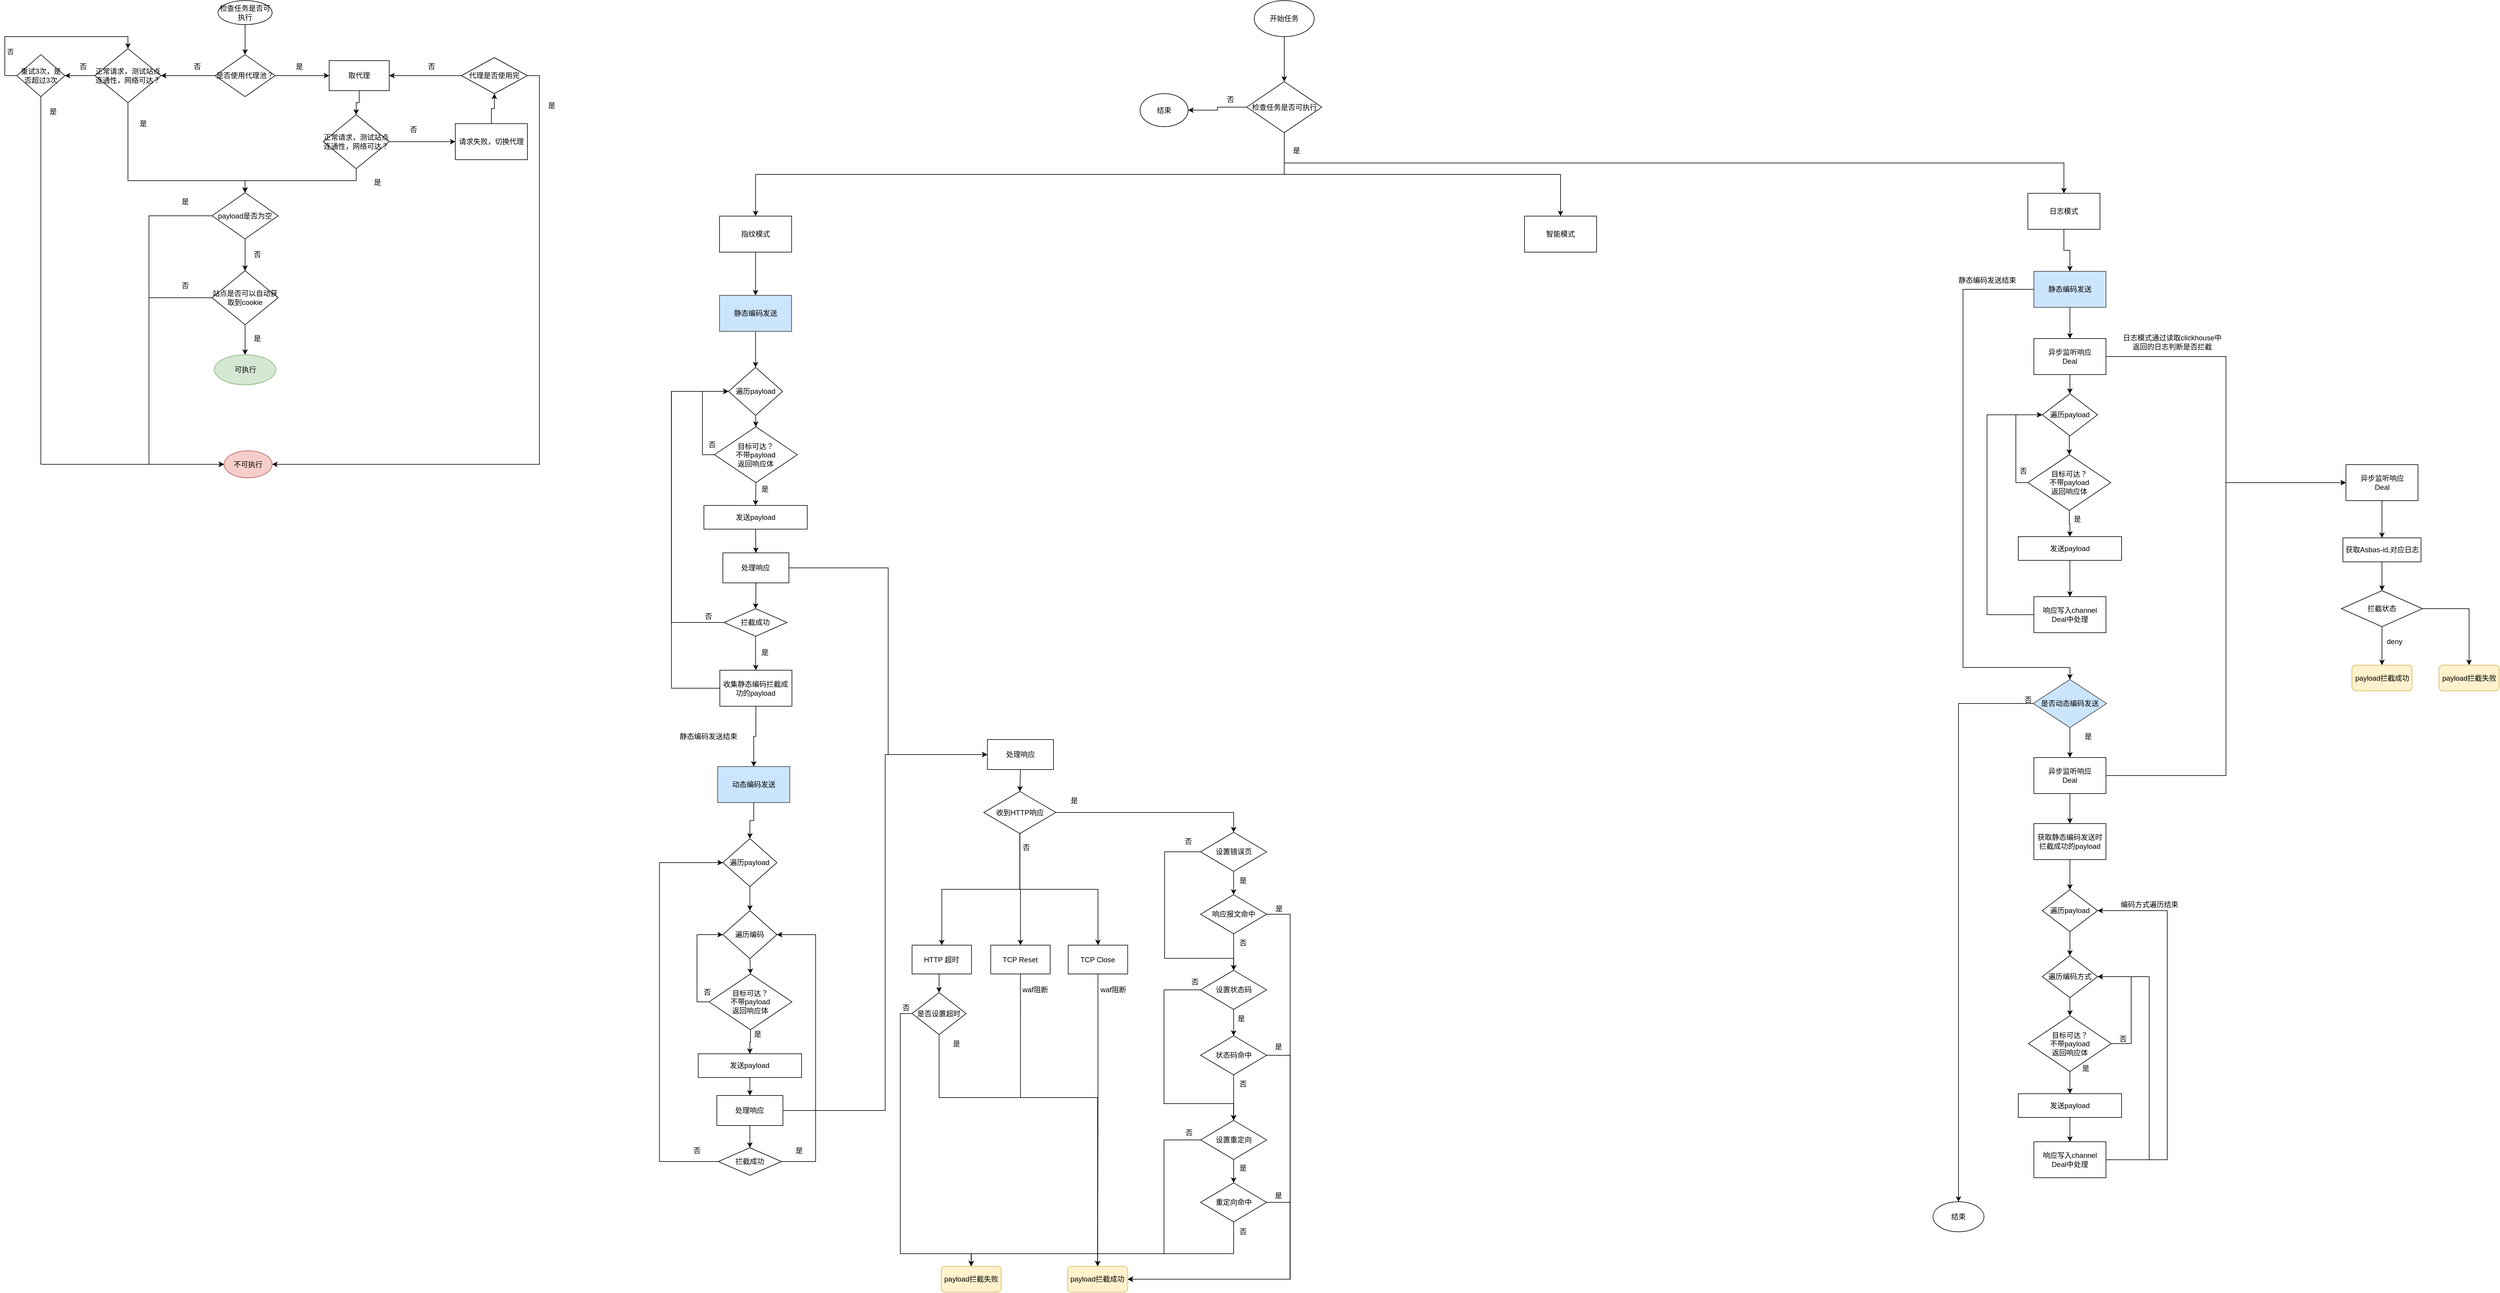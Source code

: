 <mxfile version="24.7.7">
  <diagram id="C5RBs43oDa-KdzZeNtuy" name="Page-1">
    <mxGraphModel dx="2515" dy="1112" grid="1" gridSize="10" guides="1" tooltips="1" connect="1" arrows="1" fold="1" page="1" pageScale="1" pageWidth="827" pageHeight="1169" math="0" shadow="0">
      <root>
        <mxCell id="WIyWlLk6GJQsqaUBKTNV-0" />
        <mxCell id="WIyWlLk6GJQsqaUBKTNV-1" parent="WIyWlLk6GJQsqaUBKTNV-0" />
        <mxCell id="1N1WW0Ei132FlfIsPOHH-3" value="" style="edgeStyle=orthogonalEdgeStyle;rounded=0;orthogonalLoop=1;jettySize=auto;html=1;" edge="1" parent="WIyWlLk6GJQsqaUBKTNV-1" source="1N1WW0Ei132FlfIsPOHH-1" target="1N1WW0Ei132FlfIsPOHH-2">
          <mxGeometry relative="1" as="geometry" />
        </mxCell>
        <mxCell id="1N1WW0Ei132FlfIsPOHH-1" value="检查任务是否可执行" style="ellipse;whiteSpace=wrap;html=1;" vertex="1" parent="WIyWlLk6GJQsqaUBKTNV-1">
          <mxGeometry x="-15" y="9" width="90" height="40" as="geometry" />
        </mxCell>
        <mxCell id="1N1WW0Ei132FlfIsPOHH-5" value="" style="edgeStyle=orthogonalEdgeStyle;rounded=0;orthogonalLoop=1;jettySize=auto;html=1;" edge="1" parent="WIyWlLk6GJQsqaUBKTNV-1" source="1N1WW0Ei132FlfIsPOHH-2" target="1N1WW0Ei132FlfIsPOHH-4">
          <mxGeometry relative="1" as="geometry" />
        </mxCell>
        <mxCell id="1N1WW0Ei132FlfIsPOHH-42" value="" style="edgeStyle=orthogonalEdgeStyle;rounded=0;orthogonalLoop=1;jettySize=auto;html=1;entryX=1;entryY=0.5;entryDx=0;entryDy=0;" edge="1" parent="WIyWlLk6GJQsqaUBKTNV-1" source="1N1WW0Ei132FlfIsPOHH-2" target="1N1WW0Ei132FlfIsPOHH-43">
          <mxGeometry relative="1" as="geometry">
            <mxPoint x="-120" y="134" as="targetPoint" />
          </mxGeometry>
        </mxCell>
        <mxCell id="1N1WW0Ei132FlfIsPOHH-2" value="是否使用代理池？" style="rhombus;whiteSpace=wrap;html=1;" vertex="1" parent="WIyWlLk6GJQsqaUBKTNV-1">
          <mxGeometry x="-20" y="99" width="100" height="70" as="geometry" />
        </mxCell>
        <mxCell id="1N1WW0Ei132FlfIsPOHH-11" value="" style="edgeStyle=orthogonalEdgeStyle;rounded=0;orthogonalLoop=1;jettySize=auto;html=1;" edge="1" parent="WIyWlLk6GJQsqaUBKTNV-1" source="1N1WW0Ei132FlfIsPOHH-4" target="1N1WW0Ei132FlfIsPOHH-10">
          <mxGeometry relative="1" as="geometry" />
        </mxCell>
        <mxCell id="1N1WW0Ei132FlfIsPOHH-4" value="取代理" style="rounded=0;whiteSpace=wrap;html=1;" vertex="1" parent="WIyWlLk6GJQsqaUBKTNV-1">
          <mxGeometry x="170" y="109" width="100" height="50" as="geometry" />
        </mxCell>
        <mxCell id="1N1WW0Ei132FlfIsPOHH-6" value="是" style="text;html=1;align=center;verticalAlign=middle;resizable=0;points=[];autosize=1;strokeColor=none;fillColor=none;" vertex="1" parent="WIyWlLk6GJQsqaUBKTNV-1">
          <mxGeometry x="100" y="104" width="40" height="30" as="geometry" />
        </mxCell>
        <mxCell id="1N1WW0Ei132FlfIsPOHH-27" style="edgeStyle=orthogonalEdgeStyle;rounded=0;orthogonalLoop=1;jettySize=auto;html=1;exitX=1;exitY=0.5;exitDx=0;exitDy=0;entryX=0;entryY=0.5;entryDx=0;entryDy=0;" edge="1" parent="WIyWlLk6GJQsqaUBKTNV-1" source="1N1WW0Ei132FlfIsPOHH-10" target="1N1WW0Ei132FlfIsPOHH-12">
          <mxGeometry relative="1" as="geometry" />
        </mxCell>
        <mxCell id="1N1WW0Ei132FlfIsPOHH-83" style="edgeStyle=orthogonalEdgeStyle;rounded=0;orthogonalLoop=1;jettySize=auto;html=1;exitX=0.5;exitY=1;exitDx=0;exitDy=0;entryX=0.5;entryY=0;entryDx=0;entryDy=0;" edge="1" parent="WIyWlLk6GJQsqaUBKTNV-1" source="1N1WW0Ei132FlfIsPOHH-10" target="1N1WW0Ei132FlfIsPOHH-78">
          <mxGeometry relative="1" as="geometry" />
        </mxCell>
        <mxCell id="1N1WW0Ei132FlfIsPOHH-10" value="正常请求，测试站点连通性，网络可达？" style="rhombus;whiteSpace=wrap;html=1;rounded=0;" vertex="1" parent="WIyWlLk6GJQsqaUBKTNV-1">
          <mxGeometry x="160" y="199" width="110" height="90" as="geometry" />
        </mxCell>
        <mxCell id="1N1WW0Ei132FlfIsPOHH-29" value="" style="edgeStyle=orthogonalEdgeStyle;rounded=0;orthogonalLoop=1;jettySize=auto;html=1;" edge="1" parent="WIyWlLk6GJQsqaUBKTNV-1" source="1N1WW0Ei132FlfIsPOHH-12" target="1N1WW0Ei132FlfIsPOHH-28">
          <mxGeometry relative="1" as="geometry" />
        </mxCell>
        <mxCell id="1N1WW0Ei132FlfIsPOHH-12" value="请求失败，切换代理" style="whiteSpace=wrap;html=1;rounded=0;" vertex="1" parent="WIyWlLk6GJQsqaUBKTNV-1">
          <mxGeometry x="380" y="214" width="120" height="60" as="geometry" />
        </mxCell>
        <mxCell id="1N1WW0Ei132FlfIsPOHH-14" value="否" style="text;html=1;align=center;verticalAlign=middle;resizable=0;points=[];autosize=1;strokeColor=none;fillColor=none;" vertex="1" parent="WIyWlLk6GJQsqaUBKTNV-1">
          <mxGeometry x="290" y="209" width="40" height="30" as="geometry" />
        </mxCell>
        <mxCell id="1N1WW0Ei132FlfIsPOHH-17" value="否" style="text;html=1;align=center;verticalAlign=middle;resizable=0;points=[];autosize=1;strokeColor=none;fillColor=none;" vertex="1" parent="WIyWlLk6GJQsqaUBKTNV-1">
          <mxGeometry x="-70" y="104" width="40" height="30" as="geometry" />
        </mxCell>
        <mxCell id="1N1WW0Ei132FlfIsPOHH-26" value="是" style="text;html=1;align=center;verticalAlign=middle;resizable=0;points=[];autosize=1;strokeColor=none;fillColor=none;" vertex="1" parent="WIyWlLk6GJQsqaUBKTNV-1">
          <mxGeometry x="230" y="297" width="40" height="30" as="geometry" />
        </mxCell>
        <mxCell id="1N1WW0Ei132FlfIsPOHH-30" style="edgeStyle=orthogonalEdgeStyle;rounded=0;orthogonalLoop=1;jettySize=auto;html=1;exitX=0;exitY=0.5;exitDx=0;exitDy=0;entryX=1;entryY=0.5;entryDx=0;entryDy=0;" edge="1" parent="WIyWlLk6GJQsqaUBKTNV-1" source="1N1WW0Ei132FlfIsPOHH-28" target="1N1WW0Ei132FlfIsPOHH-4">
          <mxGeometry relative="1" as="geometry" />
        </mxCell>
        <mxCell id="1N1WW0Ei132FlfIsPOHH-32" style="edgeStyle=orthogonalEdgeStyle;rounded=0;orthogonalLoop=1;jettySize=auto;html=1;exitX=1;exitY=0.5;exitDx=0;exitDy=0;entryX=1;entryY=0.5;entryDx=0;entryDy=0;" edge="1" parent="WIyWlLk6GJQsqaUBKTNV-1" source="1N1WW0Ei132FlfIsPOHH-28" target="1N1WW0Ei132FlfIsPOHH-35">
          <mxGeometry relative="1" as="geometry">
            <mxPoint x="710" y="139" as="targetPoint" />
          </mxGeometry>
        </mxCell>
        <mxCell id="1N1WW0Ei132FlfIsPOHH-28" value="代理是否使用完" style="rhombus;whiteSpace=wrap;html=1;rounded=0;" vertex="1" parent="WIyWlLk6GJQsqaUBKTNV-1">
          <mxGeometry x="390" y="104" width="110" height="60" as="geometry" />
        </mxCell>
        <mxCell id="1N1WW0Ei132FlfIsPOHH-31" value="否" style="text;html=1;align=center;verticalAlign=middle;resizable=0;points=[];autosize=1;strokeColor=none;fillColor=none;" vertex="1" parent="WIyWlLk6GJQsqaUBKTNV-1">
          <mxGeometry x="320" y="104" width="40" height="30" as="geometry" />
        </mxCell>
        <mxCell id="1N1WW0Ei132FlfIsPOHH-33" value="是" style="text;html=1;align=center;verticalAlign=middle;resizable=0;points=[];autosize=1;strokeColor=none;fillColor=none;" vertex="1" parent="WIyWlLk6GJQsqaUBKTNV-1">
          <mxGeometry x="520" y="169" width="40" height="30" as="geometry" />
        </mxCell>
        <mxCell id="1N1WW0Ei132FlfIsPOHH-35" value="不可执行" style="ellipse;whiteSpace=wrap;html=1;fillColor=#f8cecc;strokeColor=#b85450;" vertex="1" parent="WIyWlLk6GJQsqaUBKTNV-1">
          <mxGeometry x="-5" y="759" width="80" height="45" as="geometry" />
        </mxCell>
        <mxCell id="1N1WW0Ei132FlfIsPOHH-62" style="edgeStyle=orthogonalEdgeStyle;rounded=0;orthogonalLoop=1;jettySize=auto;html=1;exitX=0;exitY=0.5;exitDx=0;exitDy=0;entryX=1;entryY=0.5;entryDx=0;entryDy=0;" edge="1" parent="WIyWlLk6GJQsqaUBKTNV-1" source="1N1WW0Ei132FlfIsPOHH-43" target="1N1WW0Ei132FlfIsPOHH-56">
          <mxGeometry relative="1" as="geometry" />
        </mxCell>
        <mxCell id="1N1WW0Ei132FlfIsPOHH-80" style="edgeStyle=orthogonalEdgeStyle;rounded=0;orthogonalLoop=1;jettySize=auto;html=1;exitX=0.5;exitY=1;exitDx=0;exitDy=0;entryX=0.5;entryY=0;entryDx=0;entryDy=0;" edge="1" parent="WIyWlLk6GJQsqaUBKTNV-1" source="1N1WW0Ei132FlfIsPOHH-43" target="1N1WW0Ei132FlfIsPOHH-78">
          <mxGeometry relative="1" as="geometry">
            <Array as="points">
              <mxPoint x="-165" y="309" />
              <mxPoint x="30" y="309" />
            </Array>
          </mxGeometry>
        </mxCell>
        <mxCell id="1N1WW0Ei132FlfIsPOHH-43" value="正常请求，测试站点连通性，网络可达？" style="rhombus;whiteSpace=wrap;html=1;rounded=0;" vertex="1" parent="WIyWlLk6GJQsqaUBKTNV-1">
          <mxGeometry x="-220" y="89" width="110" height="90" as="geometry" />
        </mxCell>
        <mxCell id="1N1WW0Ei132FlfIsPOHH-44" value="是" style="text;html=1;align=center;verticalAlign=middle;resizable=0;points=[];autosize=1;strokeColor=none;fillColor=none;" vertex="1" parent="WIyWlLk6GJQsqaUBKTNV-1">
          <mxGeometry x="-160" y="199" width="40" height="30" as="geometry" />
        </mxCell>
        <mxCell id="1N1WW0Ei132FlfIsPOHH-47" value="否" style="text;html=1;align=center;verticalAlign=middle;resizable=0;points=[];autosize=1;strokeColor=none;fillColor=none;" vertex="1" parent="WIyWlLk6GJQsqaUBKTNV-1">
          <mxGeometry x="-260" y="104" width="40" height="30" as="geometry" />
        </mxCell>
        <mxCell id="1N1WW0Ei132FlfIsPOHH-58" style="edgeStyle=orthogonalEdgeStyle;rounded=0;orthogonalLoop=1;jettySize=auto;html=1;exitX=0;exitY=0.5;exitDx=0;exitDy=0;entryX=0.5;entryY=0;entryDx=0;entryDy=0;" edge="1" parent="WIyWlLk6GJQsqaUBKTNV-1" source="1N1WW0Ei132FlfIsPOHH-56" target="1N1WW0Ei132FlfIsPOHH-43">
          <mxGeometry relative="1" as="geometry" />
        </mxCell>
        <mxCell id="1N1WW0Ei132FlfIsPOHH-64" value="否" style="edgeLabel;html=1;align=center;verticalAlign=middle;resizable=0;points=[];" vertex="1" connectable="0" parent="1N1WW0Ei132FlfIsPOHH-58">
          <mxGeometry x="-0.609" y="-9" relative="1" as="geometry">
            <mxPoint as="offset" />
          </mxGeometry>
        </mxCell>
        <mxCell id="1N1WW0Ei132FlfIsPOHH-65" style="edgeStyle=orthogonalEdgeStyle;rounded=0;orthogonalLoop=1;jettySize=auto;html=1;exitX=0.5;exitY=1;exitDx=0;exitDy=0;entryX=0;entryY=0.5;entryDx=0;entryDy=0;" edge="1" parent="WIyWlLk6GJQsqaUBKTNV-1" source="1N1WW0Ei132FlfIsPOHH-56" target="1N1WW0Ei132FlfIsPOHH-35">
          <mxGeometry relative="1" as="geometry">
            <mxPoint x="-300" y="299" as="targetPoint" />
          </mxGeometry>
        </mxCell>
        <mxCell id="1N1WW0Ei132FlfIsPOHH-56" value="重试3次，是否超过3次" style="rhombus;whiteSpace=wrap;html=1;" vertex="1" parent="WIyWlLk6GJQsqaUBKTNV-1">
          <mxGeometry x="-350" y="99" width="80" height="70" as="geometry" />
        </mxCell>
        <mxCell id="1N1WW0Ei132FlfIsPOHH-66" value="是" style="text;html=1;align=center;verticalAlign=middle;resizable=0;points=[];autosize=1;strokeColor=none;fillColor=none;" vertex="1" parent="WIyWlLk6GJQsqaUBKTNV-1">
          <mxGeometry x="-310" y="179" width="40" height="30" as="geometry" />
        </mxCell>
        <mxCell id="1N1WW0Ei132FlfIsPOHH-72" style="edgeStyle=orthogonalEdgeStyle;rounded=0;orthogonalLoop=1;jettySize=auto;html=1;exitX=0.5;exitY=1;exitDx=0;exitDy=0;entryX=0.5;entryY=0;entryDx=0;entryDy=0;" edge="1" parent="WIyWlLk6GJQsqaUBKTNV-1" source="1N1WW0Ei132FlfIsPOHH-70" target="1N1WW0Ei132FlfIsPOHH-71">
          <mxGeometry relative="1" as="geometry" />
        </mxCell>
        <mxCell id="1N1WW0Ei132FlfIsPOHH-70" value="开始任务" style="ellipse;whiteSpace=wrap;html=1;" vertex="1" parent="WIyWlLk6GJQsqaUBKTNV-1">
          <mxGeometry x="1710" y="9" width="100" height="60" as="geometry" />
        </mxCell>
        <mxCell id="1N1WW0Ei132FlfIsPOHH-73" style="edgeStyle=orthogonalEdgeStyle;rounded=0;orthogonalLoop=1;jettySize=auto;html=1;exitX=0;exitY=0.5;exitDx=0;exitDy=0;entryX=1;entryY=0.5;entryDx=0;entryDy=0;" edge="1" parent="WIyWlLk6GJQsqaUBKTNV-1" source="1N1WW0Ei132FlfIsPOHH-71" target="1N1WW0Ei132FlfIsPOHH-76">
          <mxGeometry relative="1" as="geometry">
            <mxPoint x="1600" y="191.25" as="targetPoint" />
          </mxGeometry>
        </mxCell>
        <mxCell id="1N1WW0Ei132FlfIsPOHH-98" style="edgeStyle=orthogonalEdgeStyle;rounded=0;orthogonalLoop=1;jettySize=auto;html=1;exitX=0.5;exitY=1;exitDx=0;exitDy=0;entryX=0.5;entryY=0;entryDx=0;entryDy=0;" edge="1" parent="WIyWlLk6GJQsqaUBKTNV-1" source="1N1WW0Ei132FlfIsPOHH-71" target="1N1WW0Ei132FlfIsPOHH-100">
          <mxGeometry relative="1" as="geometry">
            <mxPoint x="1660" y="289" as="targetPoint" />
          </mxGeometry>
        </mxCell>
        <mxCell id="1N1WW0Ei132FlfIsPOHH-102" style="edgeStyle=orthogonalEdgeStyle;rounded=0;orthogonalLoop=1;jettySize=auto;html=1;exitX=0.5;exitY=1;exitDx=0;exitDy=0;entryX=0.5;entryY=0;entryDx=0;entryDy=0;" edge="1" parent="WIyWlLk6GJQsqaUBKTNV-1" source="1N1WW0Ei132FlfIsPOHH-71" target="1N1WW0Ei132FlfIsPOHH-101">
          <mxGeometry relative="1" as="geometry" />
        </mxCell>
        <mxCell id="1N1WW0Ei132FlfIsPOHH-103" style="edgeStyle=orthogonalEdgeStyle;rounded=0;orthogonalLoop=1;jettySize=auto;html=1;exitX=0.5;exitY=1;exitDx=0;exitDy=0;entryX=0.5;entryY=0;entryDx=0;entryDy=0;" edge="1" parent="WIyWlLk6GJQsqaUBKTNV-1" source="1N1WW0Ei132FlfIsPOHH-71" target="1N1WW0Ei132FlfIsPOHH-99">
          <mxGeometry relative="1" as="geometry" />
        </mxCell>
        <mxCell id="1N1WW0Ei132FlfIsPOHH-71" value="检查任务是否可执行" style="rhombus;whiteSpace=wrap;html=1;" vertex="1" parent="WIyWlLk6GJQsqaUBKTNV-1">
          <mxGeometry x="1697.5" y="144" width="125" height="85" as="geometry" />
        </mxCell>
        <mxCell id="1N1WW0Ei132FlfIsPOHH-74" value="否" style="text;html=1;align=center;verticalAlign=middle;resizable=0;points=[];autosize=1;strokeColor=none;fillColor=none;" vertex="1" parent="WIyWlLk6GJQsqaUBKTNV-1">
          <mxGeometry x="1650" y="159" width="40" height="30" as="geometry" />
        </mxCell>
        <mxCell id="1N1WW0Ei132FlfIsPOHH-76" value="结束" style="ellipse;whiteSpace=wrap;html=1;" vertex="1" parent="WIyWlLk6GJQsqaUBKTNV-1">
          <mxGeometry x="1520" y="164" width="80" height="55" as="geometry" />
        </mxCell>
        <mxCell id="1N1WW0Ei132FlfIsPOHH-86" style="edgeStyle=orthogonalEdgeStyle;rounded=0;orthogonalLoop=1;jettySize=auto;html=1;exitX=0.5;exitY=1;exitDx=0;exitDy=0;entryX=0.5;entryY=0;entryDx=0;entryDy=0;" edge="1" parent="WIyWlLk6GJQsqaUBKTNV-1" source="1N1WW0Ei132FlfIsPOHH-78" target="1N1WW0Ei132FlfIsPOHH-88">
          <mxGeometry relative="1" as="geometry">
            <mxPoint x="29.789" y="469" as="targetPoint" />
          </mxGeometry>
        </mxCell>
        <mxCell id="1N1WW0Ei132FlfIsPOHH-92" style="edgeStyle=orthogonalEdgeStyle;rounded=0;orthogonalLoop=1;jettySize=auto;html=1;exitX=0;exitY=0.5;exitDx=0;exitDy=0;entryX=0;entryY=0.5;entryDx=0;entryDy=0;" edge="1" parent="WIyWlLk6GJQsqaUBKTNV-1" source="1N1WW0Ei132FlfIsPOHH-78" target="1N1WW0Ei132FlfIsPOHH-35">
          <mxGeometry relative="1" as="geometry">
            <Array as="points">
              <mxPoint x="-130" y="368" />
              <mxPoint x="-130" y="782" />
            </Array>
          </mxGeometry>
        </mxCell>
        <mxCell id="1N1WW0Ei132FlfIsPOHH-78" value="payload是否为空" style="rhombus;whiteSpace=wrap;html=1;" vertex="1" parent="WIyWlLk6GJQsqaUBKTNV-1">
          <mxGeometry x="-25" y="329" width="110" height="77" as="geometry" />
        </mxCell>
        <mxCell id="1N1WW0Ei132FlfIsPOHH-85" value="是" style="text;html=1;align=center;verticalAlign=middle;resizable=0;points=[];autosize=1;strokeColor=none;fillColor=none;" vertex="1" parent="WIyWlLk6GJQsqaUBKTNV-1">
          <mxGeometry x="-90" y="329" width="40" height="30" as="geometry" />
        </mxCell>
        <mxCell id="1N1WW0Ei132FlfIsPOHH-87" value="否" style="text;html=1;align=center;verticalAlign=middle;resizable=0;points=[];autosize=1;strokeColor=none;fillColor=none;" vertex="1" parent="WIyWlLk6GJQsqaUBKTNV-1">
          <mxGeometry x="30" y="417" width="40" height="30" as="geometry" />
        </mxCell>
        <mxCell id="1N1WW0Ei132FlfIsPOHH-89" style="edgeStyle=orthogonalEdgeStyle;rounded=0;orthogonalLoop=1;jettySize=auto;html=1;exitX=0.5;exitY=1;exitDx=0;exitDy=0;entryX=0.5;entryY=0;entryDx=0;entryDy=0;" edge="1" parent="WIyWlLk6GJQsqaUBKTNV-1" source="1N1WW0Ei132FlfIsPOHH-88" target="1N1WW0Ei132FlfIsPOHH-90">
          <mxGeometry relative="1" as="geometry">
            <mxPoint x="29.789" y="599" as="targetPoint" />
          </mxGeometry>
        </mxCell>
        <mxCell id="1N1WW0Ei132FlfIsPOHH-91" style="edgeStyle=orthogonalEdgeStyle;rounded=0;orthogonalLoop=1;jettySize=auto;html=1;exitX=0;exitY=0.5;exitDx=0;exitDy=0;entryX=0;entryY=0.5;entryDx=0;entryDy=0;" edge="1" parent="WIyWlLk6GJQsqaUBKTNV-1" source="1N1WW0Ei132FlfIsPOHH-88" target="1N1WW0Ei132FlfIsPOHH-35">
          <mxGeometry relative="1" as="geometry">
            <Array as="points">
              <mxPoint x="-130" y="504" />
              <mxPoint x="-130" y="782" />
            </Array>
          </mxGeometry>
        </mxCell>
        <mxCell id="1N1WW0Ei132FlfIsPOHH-88" value="站点是否可以自动获取到cookie" style="rhombus;whiteSpace=wrap;html=1;" vertex="1" parent="WIyWlLk6GJQsqaUBKTNV-1">
          <mxGeometry x="-25" y="459" width="110" height="90" as="geometry" />
        </mxCell>
        <mxCell id="1N1WW0Ei132FlfIsPOHH-90" value="可执行" style="ellipse;whiteSpace=wrap;html=1;fillColor=#d5e8d4;strokeColor=#82b366;" vertex="1" parent="WIyWlLk6GJQsqaUBKTNV-1">
          <mxGeometry x="-21.25" y="599" width="102.5" height="50" as="geometry" />
        </mxCell>
        <mxCell id="1N1WW0Ei132FlfIsPOHH-93" value="否" style="text;html=1;align=center;verticalAlign=middle;resizable=0;points=[];autosize=1;strokeColor=none;fillColor=none;" vertex="1" parent="WIyWlLk6GJQsqaUBKTNV-1">
          <mxGeometry x="-90" y="469" width="40" height="30" as="geometry" />
        </mxCell>
        <mxCell id="1N1WW0Ei132FlfIsPOHH-94" value="是" style="text;html=1;align=center;verticalAlign=middle;resizable=0;points=[];autosize=1;strokeColor=none;fillColor=none;" vertex="1" parent="WIyWlLk6GJQsqaUBKTNV-1">
          <mxGeometry x="30" y="557" width="40" height="30" as="geometry" />
        </mxCell>
        <mxCell id="1N1WW0Ei132FlfIsPOHH-95" value="是" style="text;html=1;align=center;verticalAlign=middle;resizable=0;points=[];autosize=1;strokeColor=none;fillColor=none;" vertex="1" parent="WIyWlLk6GJQsqaUBKTNV-1">
          <mxGeometry x="1760" y="244" width="40" height="30" as="geometry" />
        </mxCell>
        <mxCell id="1N1WW0Ei132FlfIsPOHH-132" style="edgeStyle=orthogonalEdgeStyle;rounded=0;orthogonalLoop=1;jettySize=auto;html=1;exitX=0.5;exitY=1;exitDx=0;exitDy=0;entryX=0.5;entryY=0;entryDx=0;entryDy=0;" edge="1" parent="WIyWlLk6GJQsqaUBKTNV-1" source="1N1WW0Ei132FlfIsPOHH-99" target="1N1WW0Ei132FlfIsPOHH-131">
          <mxGeometry relative="1" as="geometry" />
        </mxCell>
        <mxCell id="1N1WW0Ei132FlfIsPOHH-99" value="日志模式" style="rounded=0;whiteSpace=wrap;html=1;" vertex="1" parent="WIyWlLk6GJQsqaUBKTNV-1">
          <mxGeometry x="2998" y="330" width="120" height="60" as="geometry" />
        </mxCell>
        <mxCell id="1N1WW0Ei132FlfIsPOHH-198" style="edgeStyle=orthogonalEdgeStyle;rounded=0;orthogonalLoop=1;jettySize=auto;html=1;exitX=0.5;exitY=1;exitDx=0;exitDy=0;entryX=0.5;entryY=0;entryDx=0;entryDy=0;" edge="1" parent="WIyWlLk6GJQsqaUBKTNV-1" source="1N1WW0Ei132FlfIsPOHH-100" target="1N1WW0Ei132FlfIsPOHH-197">
          <mxGeometry relative="1" as="geometry" />
        </mxCell>
        <mxCell id="1N1WW0Ei132FlfIsPOHH-100" value="指纹模式" style="rounded=0;whiteSpace=wrap;html=1;" vertex="1" parent="WIyWlLk6GJQsqaUBKTNV-1">
          <mxGeometry x="819.86" y="368" width="120" height="60" as="geometry" />
        </mxCell>
        <mxCell id="1N1WW0Ei132FlfIsPOHH-101" value="智能模式" style="rounded=0;whiteSpace=wrap;html=1;" vertex="1" parent="WIyWlLk6GJQsqaUBKTNV-1">
          <mxGeometry x="2160" y="368" width="120" height="60" as="geometry" />
        </mxCell>
        <mxCell id="1N1WW0Ei132FlfIsPOHH-124" style="edgeStyle=orthogonalEdgeStyle;rounded=0;orthogonalLoop=1;jettySize=auto;html=1;exitX=0.5;exitY=1;exitDx=0;exitDy=0;entryX=0.5;entryY=0;entryDx=0;entryDy=0;" edge="1" parent="WIyWlLk6GJQsqaUBKTNV-1" source="1N1WW0Ei132FlfIsPOHH-108" target="1N1WW0Ei132FlfIsPOHH-125">
          <mxGeometry relative="1" as="geometry">
            <mxPoint x="3063" y="1064" as="targetPoint" />
          </mxGeometry>
        </mxCell>
        <mxCell id="1N1WW0Ei132FlfIsPOHH-108" value="发送payload" style="rounded=0;whiteSpace=wrap;html=1;" vertex="1" parent="WIyWlLk6GJQsqaUBKTNV-1">
          <mxGeometry x="2982" y="902" width="172" height="39.5" as="geometry" />
        </mxCell>
        <mxCell id="1N1WW0Ei132FlfIsPOHH-236" style="edgeStyle=orthogonalEdgeStyle;rounded=0;orthogonalLoop=1;jettySize=auto;html=1;exitX=0.5;exitY=1;exitDx=0;exitDy=0;entryX=0.5;entryY=0;entryDx=0;entryDy=0;" edge="1" parent="WIyWlLk6GJQsqaUBKTNV-1" source="1N1WW0Ei132FlfIsPOHH-113" target="1N1WW0Ei132FlfIsPOHH-235">
          <mxGeometry relative="1" as="geometry" />
        </mxCell>
        <mxCell id="1N1WW0Ei132FlfIsPOHH-113" value="遍历payload" style="rhombus;whiteSpace=wrap;html=1;" vertex="1" parent="WIyWlLk6GJQsqaUBKTNV-1">
          <mxGeometry x="3022" y="664" width="92" height="70" as="geometry" />
        </mxCell>
        <mxCell id="1N1WW0Ei132FlfIsPOHH-123" style="edgeStyle=orthogonalEdgeStyle;rounded=0;orthogonalLoop=1;jettySize=auto;html=1;exitX=0.5;exitY=1;exitDx=0;exitDy=0;entryX=0.5;entryY=0;entryDx=0;entryDy=0;" edge="1" parent="WIyWlLk6GJQsqaUBKTNV-1" source="1N1WW0Ei132FlfIsPOHH-121" target="1N1WW0Ei132FlfIsPOHH-113">
          <mxGeometry relative="1" as="geometry" />
        </mxCell>
        <mxCell id="1N1WW0Ei132FlfIsPOHH-153" style="edgeStyle=orthogonalEdgeStyle;rounded=0;orthogonalLoop=1;jettySize=auto;html=1;exitX=1;exitY=0.5;exitDx=0;exitDy=0;entryX=0;entryY=0.5;entryDx=0;entryDy=0;" edge="1" parent="WIyWlLk6GJQsqaUBKTNV-1" source="1N1WW0Ei132FlfIsPOHH-121" target="1N1WW0Ei132FlfIsPOHH-129">
          <mxGeometry relative="1" as="geometry" />
        </mxCell>
        <mxCell id="1N1WW0Ei132FlfIsPOHH-121" value="异步监听响应&lt;br&gt;Deal" style="rounded=0;whiteSpace=wrap;html=1;" vertex="1" parent="WIyWlLk6GJQsqaUBKTNV-1">
          <mxGeometry x="3008" y="572" width="120" height="60" as="geometry" />
        </mxCell>
        <mxCell id="1N1WW0Ei132FlfIsPOHH-128" style="edgeStyle=orthogonalEdgeStyle;rounded=0;orthogonalLoop=1;jettySize=auto;html=1;exitX=0;exitY=0.5;exitDx=0;exitDy=0;entryX=0;entryY=0.5;entryDx=0;entryDy=0;" edge="1" parent="WIyWlLk6GJQsqaUBKTNV-1" source="1N1WW0Ei132FlfIsPOHH-125" target="1N1WW0Ei132FlfIsPOHH-113">
          <mxGeometry relative="1" as="geometry">
            <Array as="points">
              <mxPoint x="2930" y="1032" />
              <mxPoint x="2930" y="699" />
            </Array>
          </mxGeometry>
        </mxCell>
        <mxCell id="1N1WW0Ei132FlfIsPOHH-125" value="响应写入channel&lt;br&gt;Deal中处理" style="rounded=0;whiteSpace=wrap;html=1;" vertex="1" parent="WIyWlLk6GJQsqaUBKTNV-1">
          <mxGeometry x="3008" y="1002" width="120" height="60" as="geometry" />
        </mxCell>
        <mxCell id="1N1WW0Ei132FlfIsPOHH-137" style="edgeStyle=orthogonalEdgeStyle;rounded=0;orthogonalLoop=1;jettySize=auto;html=1;exitX=0.5;exitY=1;exitDx=0;exitDy=0;entryX=0.5;entryY=0;entryDx=0;entryDy=0;" edge="1" parent="WIyWlLk6GJQsqaUBKTNV-1" source="1N1WW0Ei132FlfIsPOHH-129" target="1N1WW0Ei132FlfIsPOHH-135">
          <mxGeometry relative="1" as="geometry" />
        </mxCell>
        <mxCell id="1N1WW0Ei132FlfIsPOHH-129" value="异步监听响应&lt;br&gt;Deal" style="rounded=0;whiteSpace=wrap;html=1;" vertex="1" parent="WIyWlLk6GJQsqaUBKTNV-1">
          <mxGeometry x="3527.5" y="782" width="120" height="60" as="geometry" />
        </mxCell>
        <mxCell id="1N1WW0Ei132FlfIsPOHH-133" style="edgeStyle=orthogonalEdgeStyle;rounded=0;orthogonalLoop=1;jettySize=auto;html=1;exitX=0.5;exitY=1;exitDx=0;exitDy=0;entryX=0.5;entryY=0;entryDx=0;entryDy=0;" edge="1" parent="WIyWlLk6GJQsqaUBKTNV-1" source="1N1WW0Ei132FlfIsPOHH-131" target="1N1WW0Ei132FlfIsPOHH-121">
          <mxGeometry relative="1" as="geometry" />
        </mxCell>
        <mxCell id="1N1WW0Ei132FlfIsPOHH-162" style="edgeStyle=orthogonalEdgeStyle;rounded=0;orthogonalLoop=1;jettySize=auto;html=1;exitX=0;exitY=0.5;exitDx=0;exitDy=0;entryX=0.5;entryY=0;entryDx=0;entryDy=0;" edge="1" parent="WIyWlLk6GJQsqaUBKTNV-1" source="1N1WW0Ei132FlfIsPOHH-131" target="1N1WW0Ei132FlfIsPOHH-164">
          <mxGeometry relative="1" as="geometry">
            <mxPoint x="3008.0" y="1180" as="targetPoint" />
            <Array as="points">
              <mxPoint x="2890" y="490" />
              <mxPoint x="2890" y="1120" />
              <mxPoint x="3068" y="1120" />
            </Array>
          </mxGeometry>
        </mxCell>
        <mxCell id="1N1WW0Ei132FlfIsPOHH-131" value="静态编码发送" style="rounded=0;whiteSpace=wrap;html=1;fillColor=#cce5ff;strokeColor=#36393d;" vertex="1" parent="WIyWlLk6GJQsqaUBKTNV-1">
          <mxGeometry x="3008" y="460" width="120" height="60" as="geometry" />
        </mxCell>
        <mxCell id="1N1WW0Ei132FlfIsPOHH-138" style="edgeStyle=orthogonalEdgeStyle;rounded=0;orthogonalLoop=1;jettySize=auto;html=1;exitX=0.5;exitY=1;exitDx=0;exitDy=0;entryX=0.5;entryY=0;entryDx=0;entryDy=0;" edge="1" parent="WIyWlLk6GJQsqaUBKTNV-1" source="1N1WW0Ei132FlfIsPOHH-135" target="1N1WW0Ei132FlfIsPOHH-139">
          <mxGeometry relative="1" as="geometry">
            <mxPoint x="3587.674" y="972" as="targetPoint" />
          </mxGeometry>
        </mxCell>
        <mxCell id="1N1WW0Ei132FlfIsPOHH-135" value="获取Asbas-id,对应日志" style="rounded=0;whiteSpace=wrap;html=1;" vertex="1" parent="WIyWlLk6GJQsqaUBKTNV-1">
          <mxGeometry x="3522.5" y="904" width="130" height="40" as="geometry" />
        </mxCell>
        <mxCell id="1N1WW0Ei132FlfIsPOHH-147" style="edgeStyle=orthogonalEdgeStyle;rounded=0;orthogonalLoop=1;jettySize=auto;html=1;exitX=0.5;exitY=1;exitDx=0;exitDy=0;entryX=0.5;entryY=0;entryDx=0;entryDy=0;" edge="1" parent="WIyWlLk6GJQsqaUBKTNV-1" source="1N1WW0Ei132FlfIsPOHH-139" target="1N1WW0Ei132FlfIsPOHH-144">
          <mxGeometry relative="1" as="geometry" />
        </mxCell>
        <mxCell id="1N1WW0Ei132FlfIsPOHH-149" style="edgeStyle=orthogonalEdgeStyle;rounded=0;orthogonalLoop=1;jettySize=auto;html=1;exitX=1;exitY=0.5;exitDx=0;exitDy=0;entryX=0.5;entryY=0;entryDx=0;entryDy=0;" edge="1" parent="WIyWlLk6GJQsqaUBKTNV-1" source="1N1WW0Ei132FlfIsPOHH-139" target="1N1WW0Ei132FlfIsPOHH-150">
          <mxGeometry relative="1" as="geometry">
            <mxPoint x="3732.5" y="1112" as="targetPoint" />
          </mxGeometry>
        </mxCell>
        <mxCell id="1N1WW0Ei132FlfIsPOHH-139" value="拦截状态" style="rhombus;whiteSpace=wrap;html=1;" vertex="1" parent="WIyWlLk6GJQsqaUBKTNV-1">
          <mxGeometry x="3520" y="992" width="135" height="60" as="geometry" />
        </mxCell>
        <mxCell id="1N1WW0Ei132FlfIsPOHH-144" value="payload拦截成功" style="rounded=1;whiteSpace=wrap;html=1;fillColor=#fff2cc;strokeColor=#d6b656;" vertex="1" parent="WIyWlLk6GJQsqaUBKTNV-1">
          <mxGeometry x="3537.5" y="1116" width="100" height="43" as="geometry" />
        </mxCell>
        <mxCell id="1N1WW0Ei132FlfIsPOHH-146" value="&lt;span style=&quot;text-align: left; text-wrap: wrap;&quot;&gt;deny&lt;/span&gt;" style="text;html=1;align=center;verticalAlign=middle;resizable=0;points=[];autosize=1;strokeColor=none;fillColor=none;" vertex="1" parent="WIyWlLk6GJQsqaUBKTNV-1">
          <mxGeometry x="3582.5" y="1062" width="50" height="30" as="geometry" />
        </mxCell>
        <mxCell id="1N1WW0Ei132FlfIsPOHH-150" value="payload拦截失败" style="rounded=1;whiteSpace=wrap;html=1;fillColor=#fff2cc;strokeColor=#d6b656;" vertex="1" parent="WIyWlLk6GJQsqaUBKTNV-1">
          <mxGeometry x="3682.5" y="1116" width="100" height="43" as="geometry" />
        </mxCell>
        <mxCell id="1N1WW0Ei132FlfIsPOHH-157" value="静态编码发送结束" style="text;html=1;align=center;verticalAlign=middle;resizable=0;points=[];autosize=1;strokeColor=none;fillColor=none;" vertex="1" parent="WIyWlLk6GJQsqaUBKTNV-1">
          <mxGeometry x="2870" y="460" width="120" height="30" as="geometry" />
        </mxCell>
        <mxCell id="1N1WW0Ei132FlfIsPOHH-171" style="edgeStyle=orthogonalEdgeStyle;rounded=0;orthogonalLoop=1;jettySize=auto;html=1;exitX=0;exitY=0.5;exitDx=0;exitDy=0;entryX=0.5;entryY=0;entryDx=0;entryDy=0;" edge="1" parent="WIyWlLk6GJQsqaUBKTNV-1" source="1N1WW0Ei132FlfIsPOHH-164" target="1N1WW0Ei132FlfIsPOHH-166">
          <mxGeometry relative="1" as="geometry" />
        </mxCell>
        <mxCell id="1N1WW0Ei132FlfIsPOHH-178" style="edgeStyle=orthogonalEdgeStyle;rounded=0;orthogonalLoop=1;jettySize=auto;html=1;exitX=0.5;exitY=1;exitDx=0;exitDy=0;entryX=0.5;entryY=0;entryDx=0;entryDy=0;" edge="1" parent="WIyWlLk6GJQsqaUBKTNV-1" source="1N1WW0Ei132FlfIsPOHH-164" target="1N1WW0Ei132FlfIsPOHH-177">
          <mxGeometry relative="1" as="geometry" />
        </mxCell>
        <mxCell id="1N1WW0Ei132FlfIsPOHH-164" value="是否动态编码发送" style="rhombus;whiteSpace=wrap;html=1;fillColor=#cce5ff;strokeColor=#36393d;" vertex="1" parent="WIyWlLk6GJQsqaUBKTNV-1">
          <mxGeometry x="3007" y="1140" width="122" height="80" as="geometry" />
        </mxCell>
        <mxCell id="1N1WW0Ei132FlfIsPOHH-166" value="结束" style="ellipse;whiteSpace=wrap;html=1;" vertex="1" parent="WIyWlLk6GJQsqaUBKTNV-1">
          <mxGeometry x="2840" y="2010" width="85" height="50" as="geometry" />
        </mxCell>
        <mxCell id="1N1WW0Ei132FlfIsPOHH-167" value="否" style="text;html=1;align=center;verticalAlign=middle;resizable=0;points=[];autosize=1;strokeColor=none;fillColor=none;" vertex="1" parent="WIyWlLk6GJQsqaUBKTNV-1">
          <mxGeometry x="2978" y="1159" width="40" height="30" as="geometry" />
        </mxCell>
        <mxCell id="1N1WW0Ei132FlfIsPOHH-170" value="是" style="text;html=1;align=center;verticalAlign=middle;resizable=0;points=[];autosize=1;strokeColor=none;fillColor=none;" vertex="1" parent="WIyWlLk6GJQsqaUBKTNV-1">
          <mxGeometry x="3078" y="1220" width="40" height="30" as="geometry" />
        </mxCell>
        <mxCell id="1N1WW0Ei132FlfIsPOHH-176" style="edgeStyle=orthogonalEdgeStyle;rounded=0;orthogonalLoop=1;jettySize=auto;html=1;exitX=0.5;exitY=1;exitDx=0;exitDy=0;entryX=0.5;entryY=0;entryDx=0;entryDy=0;" edge="1" parent="WIyWlLk6GJQsqaUBKTNV-1" source="1N1WW0Ei132FlfIsPOHH-173" target="1N1WW0Ei132FlfIsPOHH-175">
          <mxGeometry relative="1" as="geometry" />
        </mxCell>
        <mxCell id="1N1WW0Ei132FlfIsPOHH-173" value="获取静态编码发送时拦截成功的payload" style="rounded=0;whiteSpace=wrap;html=1;" vertex="1" parent="WIyWlLk6GJQsqaUBKTNV-1">
          <mxGeometry x="3008" y="1380" width="120" height="60" as="geometry" />
        </mxCell>
        <mxCell id="1N1WW0Ei132FlfIsPOHH-184" style="edgeStyle=orthogonalEdgeStyle;rounded=0;orthogonalLoop=1;jettySize=auto;html=1;exitX=0.5;exitY=1;exitDx=0;exitDy=0;entryX=0.5;entryY=0;entryDx=0;entryDy=0;" edge="1" parent="WIyWlLk6GJQsqaUBKTNV-1" source="1N1WW0Ei132FlfIsPOHH-175" target="1N1WW0Ei132FlfIsPOHH-183">
          <mxGeometry relative="1" as="geometry" />
        </mxCell>
        <mxCell id="1N1WW0Ei132FlfIsPOHH-175" value="遍历payload" style="rhombus;whiteSpace=wrap;html=1;" vertex="1" parent="WIyWlLk6GJQsqaUBKTNV-1">
          <mxGeometry x="3022" y="1490" width="92" height="70" as="geometry" />
        </mxCell>
        <mxCell id="1N1WW0Ei132FlfIsPOHH-179" style="edgeStyle=orthogonalEdgeStyle;rounded=0;orthogonalLoop=1;jettySize=auto;html=1;exitX=0.5;exitY=1;exitDx=0;exitDy=0;entryX=0.5;entryY=0;entryDx=0;entryDy=0;" edge="1" parent="WIyWlLk6GJQsqaUBKTNV-1" source="1N1WW0Ei132FlfIsPOHH-177" target="1N1WW0Ei132FlfIsPOHH-173">
          <mxGeometry relative="1" as="geometry" />
        </mxCell>
        <mxCell id="1N1WW0Ei132FlfIsPOHH-180" style="edgeStyle=orthogonalEdgeStyle;rounded=0;orthogonalLoop=1;jettySize=auto;html=1;exitX=1;exitY=0.5;exitDx=0;exitDy=0;entryX=0;entryY=0.5;entryDx=0;entryDy=0;" edge="1" parent="WIyWlLk6GJQsqaUBKTNV-1" source="1N1WW0Ei132FlfIsPOHH-177" target="1N1WW0Ei132FlfIsPOHH-129">
          <mxGeometry relative="1" as="geometry" />
        </mxCell>
        <mxCell id="1N1WW0Ei132FlfIsPOHH-177" value="异步监听响应&lt;br&gt;Deal" style="rounded=0;whiteSpace=wrap;html=1;" vertex="1" parent="WIyWlLk6GJQsqaUBKTNV-1">
          <mxGeometry x="3008" y="1270" width="120" height="60" as="geometry" />
        </mxCell>
        <mxCell id="1N1WW0Ei132FlfIsPOHH-181" value="日志模式通过读取clickhouse中&lt;div&gt;返回的日志判断是否拦截&lt;/div&gt;" style="text;html=1;align=center;verticalAlign=middle;resizable=0;points=[];autosize=1;strokeColor=none;fillColor=none;" vertex="1" parent="WIyWlLk6GJQsqaUBKTNV-1">
          <mxGeometry x="3143" y="558" width="190" height="40" as="geometry" />
        </mxCell>
        <mxCell id="1N1WW0Ei132FlfIsPOHH-247" style="edgeStyle=orthogonalEdgeStyle;rounded=0;orthogonalLoop=1;jettySize=auto;html=1;exitX=0.5;exitY=1;exitDx=0;exitDy=0;entryX=0.5;entryY=0;entryDx=0;entryDy=0;" edge="1" parent="WIyWlLk6GJQsqaUBKTNV-1" source="1N1WW0Ei132FlfIsPOHH-183" target="1N1WW0Ei132FlfIsPOHH-242">
          <mxGeometry relative="1" as="geometry" />
        </mxCell>
        <mxCell id="1N1WW0Ei132FlfIsPOHH-183" value="遍历编码方式" style="rhombus;whiteSpace=wrap;html=1;" vertex="1" parent="WIyWlLk6GJQsqaUBKTNV-1">
          <mxGeometry x="3022" y="1600" width="92" height="70" as="geometry" />
        </mxCell>
        <mxCell id="1N1WW0Ei132FlfIsPOHH-186" style="edgeStyle=orthogonalEdgeStyle;rounded=0;orthogonalLoop=1;jettySize=auto;html=1;exitX=0.5;exitY=1;exitDx=0;exitDy=0;entryX=0.5;entryY=0;entryDx=0;entryDy=0;" edge="1" parent="WIyWlLk6GJQsqaUBKTNV-1" source="1N1WW0Ei132FlfIsPOHH-187" target="1N1WW0Ei132FlfIsPOHH-188">
          <mxGeometry relative="1" as="geometry">
            <mxPoint x="3063" y="1992" as="targetPoint" />
          </mxGeometry>
        </mxCell>
        <mxCell id="1N1WW0Ei132FlfIsPOHH-187" value="发送payload" style="rounded=0;whiteSpace=wrap;html=1;" vertex="1" parent="WIyWlLk6GJQsqaUBKTNV-1">
          <mxGeometry x="2982" y="1830" width="172" height="39.5" as="geometry" />
        </mxCell>
        <mxCell id="1N1WW0Ei132FlfIsPOHH-191" style="edgeStyle=orthogonalEdgeStyle;rounded=0;orthogonalLoop=1;jettySize=auto;html=1;exitX=1;exitY=0.5;exitDx=0;exitDy=0;entryX=1;entryY=0.5;entryDx=0;entryDy=0;" edge="1" parent="WIyWlLk6GJQsqaUBKTNV-1" source="1N1WW0Ei132FlfIsPOHH-188" target="1N1WW0Ei132FlfIsPOHH-183">
          <mxGeometry relative="1" as="geometry">
            <Array as="points">
              <mxPoint x="3200" y="1940" />
              <mxPoint x="3200" y="1635" />
            </Array>
          </mxGeometry>
        </mxCell>
        <mxCell id="1N1WW0Ei132FlfIsPOHH-195" style="edgeStyle=orthogonalEdgeStyle;rounded=0;orthogonalLoop=1;jettySize=auto;html=1;exitX=1;exitY=0.5;exitDx=0;exitDy=0;entryX=1;entryY=0.5;entryDx=0;entryDy=0;" edge="1" parent="WIyWlLk6GJQsqaUBKTNV-1" source="1N1WW0Ei132FlfIsPOHH-188" target="1N1WW0Ei132FlfIsPOHH-175">
          <mxGeometry relative="1" as="geometry">
            <Array as="points">
              <mxPoint x="3230" y="1940" />
              <mxPoint x="3230" y="1525" />
            </Array>
          </mxGeometry>
        </mxCell>
        <mxCell id="1N1WW0Ei132FlfIsPOHH-188" value="响应写入channel&lt;br&gt;Deal中处理" style="rounded=0;whiteSpace=wrap;html=1;" vertex="1" parent="WIyWlLk6GJQsqaUBKTNV-1">
          <mxGeometry x="3008" y="1910" width="120" height="60" as="geometry" />
        </mxCell>
        <mxCell id="1N1WW0Ei132FlfIsPOHH-196" value="编码方式遍历结束" style="text;html=1;align=center;verticalAlign=middle;resizable=0;points=[];autosize=1;strokeColor=none;fillColor=none;" vertex="1" parent="WIyWlLk6GJQsqaUBKTNV-1">
          <mxGeometry x="3140" y="1500" width="120" height="30" as="geometry" />
        </mxCell>
        <mxCell id="1N1WW0Ei132FlfIsPOHH-204" style="edgeStyle=orthogonalEdgeStyle;rounded=0;orthogonalLoop=1;jettySize=auto;html=1;exitX=0.5;exitY=1;exitDx=0;exitDy=0;entryX=0.5;entryY=0;entryDx=0;entryDy=0;" edge="1" parent="WIyWlLk6GJQsqaUBKTNV-1" source="1N1WW0Ei132FlfIsPOHH-197" target="1N1WW0Ei132FlfIsPOHH-199">
          <mxGeometry relative="1" as="geometry" />
        </mxCell>
        <mxCell id="1N1WW0Ei132FlfIsPOHH-197" value="静态编码发送" style="rounded=0;whiteSpace=wrap;html=1;fillColor=#cce5ff;strokeColor=#36393d;" vertex="1" parent="WIyWlLk6GJQsqaUBKTNV-1">
          <mxGeometry x="819.86" y="500" width="120" height="60" as="geometry" />
        </mxCell>
        <mxCell id="1N1WW0Ei132FlfIsPOHH-517" style="edgeStyle=orthogonalEdgeStyle;rounded=0;orthogonalLoop=1;jettySize=auto;html=1;exitX=0.5;exitY=1;exitDx=0;exitDy=0;entryX=0.5;entryY=0;entryDx=0;entryDy=0;" edge="1" parent="WIyWlLk6GJQsqaUBKTNV-1" source="1N1WW0Ei132FlfIsPOHH-199" target="1N1WW0Ei132FlfIsPOHH-516">
          <mxGeometry relative="1" as="geometry" />
        </mxCell>
        <mxCell id="1N1WW0Ei132FlfIsPOHH-199" value="遍历payload" style="rhombus;whiteSpace=wrap;html=1;" vertex="1" parent="WIyWlLk6GJQsqaUBKTNV-1">
          <mxGeometry x="834.86" y="620" width="90" height="80" as="geometry" />
        </mxCell>
        <mxCell id="1N1WW0Ei132FlfIsPOHH-500" style="edgeStyle=orthogonalEdgeStyle;rounded=0;orthogonalLoop=1;jettySize=auto;html=1;exitX=0.5;exitY=1;exitDx=0;exitDy=0;entryX=0.5;entryY=0;entryDx=0;entryDy=0;" edge="1" parent="WIyWlLk6GJQsqaUBKTNV-1" source="1N1WW0Ei132FlfIsPOHH-505" target="1N1WW0Ei132FlfIsPOHH-503">
          <mxGeometry relative="1" as="geometry">
            <mxPoint x="879.86" y="940" as="targetPoint" />
          </mxGeometry>
        </mxCell>
        <mxCell id="1N1WW0Ei132FlfIsPOHH-201" value="发送payload" style="rounded=0;whiteSpace=wrap;html=1;" vertex="1" parent="WIyWlLk6GJQsqaUBKTNV-1">
          <mxGeometry x="793.86" y="850" width="172" height="39.5" as="geometry" />
        </mxCell>
        <mxCell id="1N1WW0Ei132FlfIsPOHH-217" style="edgeStyle=orthogonalEdgeStyle;rounded=0;orthogonalLoop=1;jettySize=auto;html=1;exitX=0.5;exitY=1;exitDx=0;exitDy=0;entryX=0.5;entryY=0;entryDx=0;entryDy=0;" edge="1" parent="WIyWlLk6GJQsqaUBKTNV-1" source="1N1WW0Ei132FlfIsPOHH-205" target="1N1WW0Ei132FlfIsPOHH-208">
          <mxGeometry relative="1" as="geometry" />
        </mxCell>
        <mxCell id="1N1WW0Ei132FlfIsPOHH-218" style="edgeStyle=orthogonalEdgeStyle;rounded=0;orthogonalLoop=1;jettySize=auto;html=1;exitX=0.5;exitY=1;exitDx=0;exitDy=0;entryX=0.5;entryY=0;entryDx=0;entryDy=0;" edge="1" parent="WIyWlLk6GJQsqaUBKTNV-1" source="1N1WW0Ei132FlfIsPOHH-205" target="1N1WW0Ei132FlfIsPOHH-215">
          <mxGeometry relative="1" as="geometry" />
        </mxCell>
        <mxCell id="1N1WW0Ei132FlfIsPOHH-219" style="edgeStyle=orthogonalEdgeStyle;rounded=0;orthogonalLoop=1;jettySize=auto;html=1;exitX=0.5;exitY=1;exitDx=0;exitDy=0;entryX=0.5;entryY=0;entryDx=0;entryDy=0;" edge="1" parent="WIyWlLk6GJQsqaUBKTNV-1" source="1N1WW0Ei132FlfIsPOHH-205" target="1N1WW0Ei132FlfIsPOHH-211">
          <mxGeometry relative="1" as="geometry" />
        </mxCell>
        <mxCell id="1N1WW0Ei132FlfIsPOHH-362" style="edgeStyle=orthogonalEdgeStyle;rounded=0;orthogonalLoop=1;jettySize=auto;html=1;exitX=1;exitY=0.5;exitDx=0;exitDy=0;entryX=0.5;entryY=0;entryDx=0;entryDy=0;" edge="1" parent="WIyWlLk6GJQsqaUBKTNV-1" source="1N1WW0Ei132FlfIsPOHH-205" target="1N1WW0Ei132FlfIsPOHH-329">
          <mxGeometry relative="1" as="geometry" />
        </mxCell>
        <mxCell id="1N1WW0Ei132FlfIsPOHH-205" value="收到HTTP响应" style="rhombus;whiteSpace=wrap;html=1;" vertex="1" parent="WIyWlLk6GJQsqaUBKTNV-1">
          <mxGeometry x="1259.86" y="1326.5" width="120" height="70" as="geometry" />
        </mxCell>
        <mxCell id="1N1WW0Ei132FlfIsPOHH-223" style="edgeStyle=orthogonalEdgeStyle;rounded=0;orthogonalLoop=1;jettySize=auto;html=1;exitX=0.5;exitY=1;exitDx=0;exitDy=0;entryX=0.5;entryY=0;entryDx=0;entryDy=0;" edge="1" parent="WIyWlLk6GJQsqaUBKTNV-1" source="1N1WW0Ei132FlfIsPOHH-208" target="1N1WW0Ei132FlfIsPOHH-221">
          <mxGeometry relative="1" as="geometry" />
        </mxCell>
        <mxCell id="1N1WW0Ei132FlfIsPOHH-208" value="HTTP 超时" style="rounded=0;whiteSpace=wrap;html=1;" vertex="1" parent="WIyWlLk6GJQsqaUBKTNV-1">
          <mxGeometry x="1140.36" y="1582.5" width="99" height="48" as="geometry" />
        </mxCell>
        <mxCell id="1N1WW0Ei132FlfIsPOHH-369" style="edgeStyle=orthogonalEdgeStyle;rounded=0;orthogonalLoop=1;jettySize=auto;html=1;exitX=0.5;exitY=1;exitDx=0;exitDy=0;entryX=0.5;entryY=0;entryDx=0;entryDy=0;" edge="1" parent="WIyWlLk6GJQsqaUBKTNV-1" source="1N1WW0Ei132FlfIsPOHH-211" target="1N1WW0Ei132FlfIsPOHH-364">
          <mxGeometry relative="1" as="geometry" />
        </mxCell>
        <mxCell id="1N1WW0Ei132FlfIsPOHH-211" value="TCP Close" style="rounded=0;whiteSpace=wrap;html=1;" vertex="1" parent="WIyWlLk6GJQsqaUBKTNV-1">
          <mxGeometry x="1400.36" y="1582.5" width="99" height="48" as="geometry" />
        </mxCell>
        <mxCell id="1N1WW0Ei132FlfIsPOHH-370" style="edgeStyle=orthogonalEdgeStyle;rounded=0;orthogonalLoop=1;jettySize=auto;html=1;exitX=0.5;exitY=1;exitDx=0;exitDy=0;entryX=0.5;entryY=0;entryDx=0;entryDy=0;" edge="1" parent="WIyWlLk6GJQsqaUBKTNV-1" source="1N1WW0Ei132FlfIsPOHH-215" target="1N1WW0Ei132FlfIsPOHH-364">
          <mxGeometry relative="1" as="geometry">
            <mxPoint x="1369.86" y="2006.5" as="targetPoint" />
            <Array as="points">
              <mxPoint x="1320.86" y="1836.5" />
              <mxPoint x="1448.86" y="1836.5" />
            </Array>
          </mxGeometry>
        </mxCell>
        <mxCell id="1N1WW0Ei132FlfIsPOHH-215" value="TCP Reset" style="rounded=0;whiteSpace=wrap;html=1;" vertex="1" parent="WIyWlLk6GJQsqaUBKTNV-1">
          <mxGeometry x="1271.36" y="1582.5" width="99" height="48" as="geometry" />
        </mxCell>
        <mxCell id="1N1WW0Ei132FlfIsPOHH-270" style="edgeStyle=orthogonalEdgeStyle;rounded=0;orthogonalLoop=1;jettySize=auto;html=1;exitX=0;exitY=0.5;exitDx=0;exitDy=0;entryX=0.5;entryY=0;entryDx=0;entryDy=0;" edge="1" parent="WIyWlLk6GJQsqaUBKTNV-1" source="1N1WW0Ei132FlfIsPOHH-221" target="1N1WW0Ei132FlfIsPOHH-365">
          <mxGeometry relative="1" as="geometry">
            <mxPoint x="1109.86" y="1831.5" as="targetPoint" />
            <Array as="points">
              <mxPoint x="1120.86" y="1696.5" />
              <mxPoint x="1120.86" y="2096.5" />
              <mxPoint x="1238.86" y="2096.5" />
            </Array>
          </mxGeometry>
        </mxCell>
        <mxCell id="1N1WW0Ei132FlfIsPOHH-371" style="edgeStyle=orthogonalEdgeStyle;rounded=0;orthogonalLoop=1;jettySize=auto;html=1;exitX=0.5;exitY=1;exitDx=0;exitDy=0;entryX=0.5;entryY=0;entryDx=0;entryDy=0;" edge="1" parent="WIyWlLk6GJQsqaUBKTNV-1" source="1N1WW0Ei132FlfIsPOHH-221" target="1N1WW0Ei132FlfIsPOHH-364">
          <mxGeometry relative="1" as="geometry">
            <Array as="points">
              <mxPoint x="1184.86" y="1836.5" />
              <mxPoint x="1448.86" y="1836.5" />
            </Array>
          </mxGeometry>
        </mxCell>
        <mxCell id="1N1WW0Ei132FlfIsPOHH-221" value="是否设置超时" style="rhombus;whiteSpace=wrap;html=1;" vertex="1" parent="WIyWlLk6GJQsqaUBKTNV-1">
          <mxGeometry x="1140.36" y="1661.5" width="90" height="70" as="geometry" />
        </mxCell>
        <mxCell id="1N1WW0Ei132FlfIsPOHH-225" value="是" style="text;html=1;align=center;verticalAlign=middle;resizable=0;points=[];autosize=1;strokeColor=none;fillColor=none;" vertex="1" parent="WIyWlLk6GJQsqaUBKTNV-1">
          <mxGeometry x="1193.86" y="1731.5" width="40" height="30" as="geometry" />
        </mxCell>
        <mxCell id="1N1WW0Ei132FlfIsPOHH-231" value="waf阻断" style="text;html=1;align=center;verticalAlign=middle;resizable=0;points=[];autosize=1;strokeColor=none;fillColor=none;" vertex="1" parent="WIyWlLk6GJQsqaUBKTNV-1">
          <mxGeometry x="1309.86" y="1641.5" width="70" height="30" as="geometry" />
        </mxCell>
        <mxCell id="1N1WW0Ei132FlfIsPOHH-232" value="waf阻断" style="text;html=1;align=center;verticalAlign=middle;resizable=0;points=[];autosize=1;strokeColor=none;fillColor=none;" vertex="1" parent="WIyWlLk6GJQsqaUBKTNV-1">
          <mxGeometry x="1439.86" y="1641.5" width="70" height="30" as="geometry" />
        </mxCell>
        <mxCell id="1N1WW0Ei132FlfIsPOHH-237" style="edgeStyle=orthogonalEdgeStyle;rounded=0;orthogonalLoop=1;jettySize=auto;html=1;exitX=0.5;exitY=1;exitDx=0;exitDy=0;entryX=0.5;entryY=0;entryDx=0;entryDy=0;" edge="1" parent="WIyWlLk6GJQsqaUBKTNV-1" source="1N1WW0Ei132FlfIsPOHH-235" target="1N1WW0Ei132FlfIsPOHH-108">
          <mxGeometry relative="1" as="geometry" />
        </mxCell>
        <mxCell id="1N1WW0Ei132FlfIsPOHH-239" style="edgeStyle=orthogonalEdgeStyle;rounded=0;orthogonalLoop=1;jettySize=auto;html=1;exitX=0;exitY=0.5;exitDx=0;exitDy=0;entryX=0;entryY=0.5;entryDx=0;entryDy=0;" edge="1" parent="WIyWlLk6GJQsqaUBKTNV-1" source="1N1WW0Ei132FlfIsPOHH-235" target="1N1WW0Ei132FlfIsPOHH-113">
          <mxGeometry relative="1" as="geometry" />
        </mxCell>
        <mxCell id="1N1WW0Ei132FlfIsPOHH-235" value="目标可达？&lt;div&gt;不带payload&lt;br&gt;返回响应体&lt;/div&gt;" style="rhombus;whiteSpace=wrap;html=1;" vertex="1" parent="WIyWlLk6GJQsqaUBKTNV-1">
          <mxGeometry x="2998" y="765.5" width="138" height="93" as="geometry" />
        </mxCell>
        <mxCell id="1N1WW0Ei132FlfIsPOHH-240" value="是" style="text;html=1;align=center;verticalAlign=middle;resizable=0;points=[];autosize=1;strokeColor=none;fillColor=none;" vertex="1" parent="WIyWlLk6GJQsqaUBKTNV-1">
          <mxGeometry x="3060" y="858" width="40" height="30" as="geometry" />
        </mxCell>
        <mxCell id="1N1WW0Ei132FlfIsPOHH-241" value="否" style="text;html=1;align=center;verticalAlign=middle;resizable=0;points=[];autosize=1;strokeColor=none;fillColor=none;" vertex="1" parent="WIyWlLk6GJQsqaUBKTNV-1">
          <mxGeometry x="2970" y="778" width="40" height="30" as="geometry" />
        </mxCell>
        <mxCell id="1N1WW0Ei132FlfIsPOHH-245" style="edgeStyle=orthogonalEdgeStyle;rounded=0;orthogonalLoop=1;jettySize=auto;html=1;exitX=0.5;exitY=1;exitDx=0;exitDy=0;entryX=0.5;entryY=0;entryDx=0;entryDy=0;" edge="1" parent="WIyWlLk6GJQsqaUBKTNV-1" source="1N1WW0Ei132FlfIsPOHH-242" target="1N1WW0Ei132FlfIsPOHH-187">
          <mxGeometry relative="1" as="geometry" />
        </mxCell>
        <mxCell id="1N1WW0Ei132FlfIsPOHH-246" style="edgeStyle=orthogonalEdgeStyle;rounded=0;orthogonalLoop=1;jettySize=auto;html=1;exitX=1;exitY=0.5;exitDx=0;exitDy=0;entryX=1;entryY=0.5;entryDx=0;entryDy=0;" edge="1" parent="WIyWlLk6GJQsqaUBKTNV-1" source="1N1WW0Ei132FlfIsPOHH-242" target="1N1WW0Ei132FlfIsPOHH-183">
          <mxGeometry relative="1" as="geometry">
            <Array as="points">
              <mxPoint x="3170" y="1747" />
              <mxPoint x="3170" y="1635" />
            </Array>
          </mxGeometry>
        </mxCell>
        <mxCell id="1N1WW0Ei132FlfIsPOHH-242" value="目标可达？&lt;div&gt;不带payload&lt;br&gt;返回响应体&lt;/div&gt;" style="rhombus;whiteSpace=wrap;html=1;" vertex="1" parent="WIyWlLk6GJQsqaUBKTNV-1">
          <mxGeometry x="2999" y="1700" width="138" height="93" as="geometry" />
        </mxCell>
        <mxCell id="1N1WW0Ei132FlfIsPOHH-243" value="是" style="text;html=1;align=center;verticalAlign=middle;resizable=0;points=[];autosize=1;strokeColor=none;fillColor=none;" vertex="1" parent="WIyWlLk6GJQsqaUBKTNV-1">
          <mxGeometry x="3074" y="1773" width="40" height="30" as="geometry" />
        </mxCell>
        <mxCell id="1N1WW0Ei132FlfIsPOHH-244" value="否" style="text;html=1;align=center;verticalAlign=middle;resizable=0;points=[];autosize=1;strokeColor=none;fillColor=none;" vertex="1" parent="WIyWlLk6GJQsqaUBKTNV-1">
          <mxGeometry x="3136" y="1724" width="40" height="30" as="geometry" />
        </mxCell>
        <mxCell id="1N1WW0Ei132FlfIsPOHH-249" value="否" style="text;html=1;align=center;verticalAlign=middle;resizable=0;points=[];autosize=1;strokeColor=none;fillColor=none;" vertex="1" parent="WIyWlLk6GJQsqaUBKTNV-1">
          <mxGeometry x="1109.86" y="1671.5" width="40" height="30" as="geometry" />
        </mxCell>
        <mxCell id="1N1WW0Ei132FlfIsPOHH-250" value="否" style="text;html=1;align=center;verticalAlign=middle;resizable=0;points=[];autosize=1;strokeColor=none;fillColor=none;" vertex="1" parent="WIyWlLk6GJQsqaUBKTNV-1">
          <mxGeometry x="1309.86" y="1404.5" width="40" height="30" as="geometry" />
        </mxCell>
        <mxCell id="1N1WW0Ei132FlfIsPOHH-272" value="是" style="text;html=1;align=center;verticalAlign=middle;resizable=0;points=[];autosize=1;strokeColor=none;fillColor=none;" vertex="1" parent="WIyWlLk6GJQsqaUBKTNV-1">
          <mxGeometry x="1389.86" y="1326.5" width="40" height="30" as="geometry" />
        </mxCell>
        <mxCell id="1N1WW0Ei132FlfIsPOHH-327" style="edgeStyle=orthogonalEdgeStyle;rounded=0;orthogonalLoop=1;jettySize=auto;html=1;exitX=0.5;exitY=1;exitDx=0;exitDy=0;entryX=0.5;entryY=0;entryDx=0;entryDy=0;" edge="1" parent="WIyWlLk6GJQsqaUBKTNV-1" source="1N1WW0Ei132FlfIsPOHH-329" target="1N1WW0Ei132FlfIsPOHH-338">
          <mxGeometry relative="1" as="geometry">
            <mxPoint x="1675.837" y="1508.5" as="targetPoint" />
          </mxGeometry>
        </mxCell>
        <mxCell id="1N1WW0Ei132FlfIsPOHH-328" style="edgeStyle=orthogonalEdgeStyle;rounded=0;orthogonalLoop=1;jettySize=auto;html=1;exitX=0;exitY=0.5;exitDx=0;exitDy=0;entryX=0.5;entryY=0;entryDx=0;entryDy=0;" edge="1" parent="WIyWlLk6GJQsqaUBKTNV-1" source="1N1WW0Ei132FlfIsPOHH-329" target="1N1WW0Ei132FlfIsPOHH-331">
          <mxGeometry relative="1" as="geometry">
            <Array as="points">
              <mxPoint x="1560.75" y="1427.5" />
              <mxPoint x="1560.75" y="1604.5" />
              <mxPoint x="1675.75" y="1604.5" />
            </Array>
          </mxGeometry>
        </mxCell>
        <mxCell id="1N1WW0Ei132FlfIsPOHH-329" value="设置错误页" style="rhombus;whiteSpace=wrap;html=1;" vertex="1" parent="WIyWlLk6GJQsqaUBKTNV-1">
          <mxGeometry x="1620.75" y="1394.5" width="110" height="65" as="geometry" />
        </mxCell>
        <mxCell id="1N1WW0Ei132FlfIsPOHH-330" style="edgeStyle=orthogonalEdgeStyle;rounded=0;orthogonalLoop=1;jettySize=auto;html=1;exitX=0.5;exitY=1;exitDx=0;exitDy=0;entryX=0.5;entryY=0;entryDx=0;entryDy=0;" edge="1" parent="WIyWlLk6GJQsqaUBKTNV-1" source="1N1WW0Ei132FlfIsPOHH-331" target="1N1WW0Ei132FlfIsPOHH-347">
          <mxGeometry relative="1" as="geometry" />
        </mxCell>
        <mxCell id="1N1WW0Ei132FlfIsPOHH-359" style="edgeStyle=orthogonalEdgeStyle;rounded=0;orthogonalLoop=1;jettySize=auto;html=1;exitX=0;exitY=0.5;exitDx=0;exitDy=0;entryX=0.5;entryY=0;entryDx=0;entryDy=0;" edge="1" parent="WIyWlLk6GJQsqaUBKTNV-1" source="1N1WW0Ei132FlfIsPOHH-331" target="1N1WW0Ei132FlfIsPOHH-333">
          <mxGeometry relative="1" as="geometry">
            <Array as="points">
              <mxPoint x="1559.86" y="1656.5" />
              <mxPoint x="1559.86" y="1846.5" />
              <mxPoint x="1675.86" y="1846.5" />
            </Array>
          </mxGeometry>
        </mxCell>
        <mxCell id="1N1WW0Ei132FlfIsPOHH-331" value="设置状态码" style="rhombus;whiteSpace=wrap;html=1;" vertex="1" parent="WIyWlLk6GJQsqaUBKTNV-1">
          <mxGeometry x="1620.75" y="1624.5" width="110" height="65" as="geometry" />
        </mxCell>
        <mxCell id="1N1WW0Ei132FlfIsPOHH-332" style="edgeStyle=orthogonalEdgeStyle;rounded=0;orthogonalLoop=1;jettySize=auto;html=1;exitX=0.5;exitY=1;exitDx=0;exitDy=0;entryX=0.5;entryY=0;entryDx=0;entryDy=0;" edge="1" parent="WIyWlLk6GJQsqaUBKTNV-1" source="1N1WW0Ei132FlfIsPOHH-333" target="1N1WW0Ei132FlfIsPOHH-343">
          <mxGeometry relative="1" as="geometry" />
        </mxCell>
        <mxCell id="1N1WW0Ei132FlfIsPOHH-366" style="edgeStyle=orthogonalEdgeStyle;rounded=0;orthogonalLoop=1;jettySize=auto;html=1;exitX=0;exitY=0.5;exitDx=0;exitDy=0;entryX=0.5;entryY=0;entryDx=0;entryDy=0;" edge="1" parent="WIyWlLk6GJQsqaUBKTNV-1" source="1N1WW0Ei132FlfIsPOHH-333" target="1N1WW0Ei132FlfIsPOHH-365">
          <mxGeometry relative="1" as="geometry">
            <Array as="points">
              <mxPoint x="1559.86" y="1907.5" />
              <mxPoint x="1559.86" y="2096.5" />
              <mxPoint x="1238.86" y="2096.5" />
            </Array>
          </mxGeometry>
        </mxCell>
        <mxCell id="1N1WW0Ei132FlfIsPOHH-333" value="设置重定向" style="rhombus;whiteSpace=wrap;html=1;" vertex="1" parent="WIyWlLk6GJQsqaUBKTNV-1">
          <mxGeometry x="1620.75" y="1874.5" width="110" height="65" as="geometry" />
        </mxCell>
        <mxCell id="1N1WW0Ei132FlfIsPOHH-334" value="否" style="text;html=1;align=center;verticalAlign=middle;resizable=0;points=[];autosize=1;strokeColor=none;fillColor=none;" vertex="1" parent="WIyWlLk6GJQsqaUBKTNV-1">
          <mxGeometry x="1579.86" y="1394.5" width="40" height="30" as="geometry" />
        </mxCell>
        <mxCell id="1N1WW0Ei132FlfIsPOHH-336" style="edgeStyle=orthogonalEdgeStyle;rounded=0;orthogonalLoop=1;jettySize=auto;html=1;exitX=0.5;exitY=1;exitDx=0;exitDy=0;entryX=0.5;entryY=0;entryDx=0;entryDy=0;" edge="1" parent="WIyWlLk6GJQsqaUBKTNV-1" source="1N1WW0Ei132FlfIsPOHH-338" target="1N1WW0Ei132FlfIsPOHH-331">
          <mxGeometry relative="1" as="geometry" />
        </mxCell>
        <mxCell id="1N1WW0Ei132FlfIsPOHH-337" style="edgeStyle=orthogonalEdgeStyle;rounded=0;orthogonalLoop=1;jettySize=auto;html=1;exitX=1;exitY=0.5;exitDx=0;exitDy=0;entryX=1;entryY=0.5;entryDx=0;entryDy=0;" edge="1" parent="WIyWlLk6GJQsqaUBKTNV-1" source="1N1WW0Ei132FlfIsPOHH-338" target="1N1WW0Ei132FlfIsPOHH-364">
          <mxGeometry relative="1" as="geometry">
            <mxPoint x="1800.75" y="2117.5" as="targetPoint" />
            <Array as="points">
              <mxPoint x="1769.86" y="1531.5" />
              <mxPoint x="1769.86" y="2139.5" />
            </Array>
          </mxGeometry>
        </mxCell>
        <mxCell id="1N1WW0Ei132FlfIsPOHH-338" value="响应报文命中" style="rhombus;whiteSpace=wrap;html=1;" vertex="1" parent="WIyWlLk6GJQsqaUBKTNV-1">
          <mxGeometry x="1620.75" y="1498.5" width="110" height="65" as="geometry" />
        </mxCell>
        <mxCell id="1N1WW0Ei132FlfIsPOHH-339" value="是" style="text;html=1;align=center;verticalAlign=middle;resizable=0;points=[];autosize=1;strokeColor=none;fillColor=none;" vertex="1" parent="WIyWlLk6GJQsqaUBKTNV-1">
          <mxGeometry x="1670.75" y="1459.5" width="40" height="30" as="geometry" />
        </mxCell>
        <mxCell id="1N1WW0Ei132FlfIsPOHH-342" style="edgeStyle=orthogonalEdgeStyle;rounded=0;orthogonalLoop=1;jettySize=auto;html=1;exitX=1;exitY=0.5;exitDx=0;exitDy=0;entryX=1;entryY=0.5;entryDx=0;entryDy=0;" edge="1" parent="WIyWlLk6GJQsqaUBKTNV-1" source="1N1WW0Ei132FlfIsPOHH-343" target="1N1WW0Ei132FlfIsPOHH-364">
          <mxGeometry relative="1" as="geometry">
            <mxPoint x="1800.75" y="2117.5" as="targetPoint" />
            <Array as="points">
              <mxPoint x="1769.86" y="2011.5" />
              <mxPoint x="1769.86" y="2139.5" />
            </Array>
          </mxGeometry>
        </mxCell>
        <mxCell id="1N1WW0Ei132FlfIsPOHH-367" style="edgeStyle=orthogonalEdgeStyle;rounded=0;orthogonalLoop=1;jettySize=auto;html=1;exitX=0.5;exitY=1;exitDx=0;exitDy=0;entryX=0.5;entryY=0;entryDx=0;entryDy=0;" edge="1" parent="WIyWlLk6GJQsqaUBKTNV-1" source="1N1WW0Ei132FlfIsPOHH-343" target="1N1WW0Ei132FlfIsPOHH-365">
          <mxGeometry relative="1" as="geometry">
            <Array as="points">
              <mxPoint x="1675.86" y="2096.5" />
              <mxPoint x="1238.86" y="2096.5" />
            </Array>
          </mxGeometry>
        </mxCell>
        <mxCell id="1N1WW0Ei132FlfIsPOHH-343" value="重定向命中" style="rhombus;whiteSpace=wrap;html=1;" vertex="1" parent="WIyWlLk6GJQsqaUBKTNV-1">
          <mxGeometry x="1620.75" y="1978.5" width="110" height="65" as="geometry" />
        </mxCell>
        <mxCell id="1N1WW0Ei132FlfIsPOHH-344" value="是" style="text;html=1;align=center;verticalAlign=middle;resizable=0;points=[];autosize=1;strokeColor=none;fillColor=none;" vertex="1" parent="WIyWlLk6GJQsqaUBKTNV-1">
          <mxGeometry x="1670.75" y="1938.5" width="40" height="30" as="geometry" />
        </mxCell>
        <mxCell id="1N1WW0Ei132FlfIsPOHH-345" style="edgeStyle=orthogonalEdgeStyle;rounded=0;orthogonalLoop=1;jettySize=auto;html=1;exitX=0.5;exitY=1;exitDx=0;exitDy=0;entryX=0.5;entryY=0;entryDx=0;entryDy=0;" edge="1" parent="WIyWlLk6GJQsqaUBKTNV-1" source="1N1WW0Ei132FlfIsPOHH-347" target="1N1WW0Ei132FlfIsPOHH-333">
          <mxGeometry relative="1" as="geometry" />
        </mxCell>
        <mxCell id="1N1WW0Ei132FlfIsPOHH-346" style="edgeStyle=orthogonalEdgeStyle;rounded=0;orthogonalLoop=1;jettySize=auto;html=1;exitX=1;exitY=0.5;exitDx=0;exitDy=0;entryX=1;entryY=0.5;entryDx=0;entryDy=0;" edge="1" parent="WIyWlLk6GJQsqaUBKTNV-1" source="1N1WW0Ei132FlfIsPOHH-347" target="1N1WW0Ei132FlfIsPOHH-364">
          <mxGeometry relative="1" as="geometry">
            <mxPoint x="1800.75" y="2117.5" as="targetPoint" />
            <Array as="points">
              <mxPoint x="1769.86" y="1765.5" />
              <mxPoint x="1769.86" y="2139.5" />
            </Array>
          </mxGeometry>
        </mxCell>
        <mxCell id="1N1WW0Ei132FlfIsPOHH-347" value="状态码命中" style="rhombus;whiteSpace=wrap;html=1;" vertex="1" parent="WIyWlLk6GJQsqaUBKTNV-1">
          <mxGeometry x="1620.75" y="1733.5" width="110" height="65" as="geometry" />
        </mxCell>
        <mxCell id="1N1WW0Ei132FlfIsPOHH-348" value="是" style="text;html=1;align=center;verticalAlign=middle;resizable=0;points=[];autosize=1;strokeColor=none;fillColor=none;" vertex="1" parent="WIyWlLk6GJQsqaUBKTNV-1">
          <mxGeometry x="1668.25" y="1689.5" width="40" height="30" as="geometry" />
        </mxCell>
        <mxCell id="1N1WW0Ei132FlfIsPOHH-349" value="否" style="text;html=1;align=center;verticalAlign=middle;resizable=0;points=[];autosize=1;strokeColor=none;fillColor=none;" vertex="1" parent="WIyWlLk6GJQsqaUBKTNV-1">
          <mxGeometry x="1590.75" y="1628.5" width="40" height="30" as="geometry" />
        </mxCell>
        <mxCell id="1N1WW0Ei132FlfIsPOHH-350" value="是" style="text;html=1;align=center;verticalAlign=middle;resizable=0;points=[];autosize=1;strokeColor=none;fillColor=none;" vertex="1" parent="WIyWlLk6GJQsqaUBKTNV-1">
          <mxGeometry x="1730.75" y="1506.5" width="40" height="30" as="geometry" />
        </mxCell>
        <mxCell id="1N1WW0Ei132FlfIsPOHH-351" value="否" style="text;html=1;align=center;verticalAlign=middle;resizable=0;points=[];autosize=1;strokeColor=none;fillColor=none;" vertex="1" parent="WIyWlLk6GJQsqaUBKTNV-1">
          <mxGeometry x="1580.75" y="1879.5" width="40" height="30" as="geometry" />
        </mxCell>
        <mxCell id="1N1WW0Ei132FlfIsPOHH-352" value="否" style="text;html=1;align=center;verticalAlign=middle;resizable=0;points=[];autosize=1;strokeColor=none;fillColor=none;" vertex="1" parent="WIyWlLk6GJQsqaUBKTNV-1">
          <mxGeometry x="1670.75" y="1563.5" width="40" height="30" as="geometry" />
        </mxCell>
        <mxCell id="1N1WW0Ei132FlfIsPOHH-353" value="否" style="text;html=1;align=center;verticalAlign=middle;resizable=0;points=[];autosize=1;strokeColor=none;fillColor=none;" vertex="1" parent="WIyWlLk6GJQsqaUBKTNV-1">
          <mxGeometry x="1670.75" y="1798.5" width="40" height="30" as="geometry" />
        </mxCell>
        <mxCell id="1N1WW0Ei132FlfIsPOHH-354" value="否" style="text;html=1;align=center;verticalAlign=middle;resizable=0;points=[];autosize=1;strokeColor=none;fillColor=none;" vertex="1" parent="WIyWlLk6GJQsqaUBKTNV-1">
          <mxGeometry x="1670.75" y="2044.5" width="40" height="30" as="geometry" />
        </mxCell>
        <mxCell id="1N1WW0Ei132FlfIsPOHH-355" value="是" style="text;html=1;align=center;verticalAlign=middle;resizable=0;points=[];autosize=1;strokeColor=none;fillColor=none;" vertex="1" parent="WIyWlLk6GJQsqaUBKTNV-1">
          <mxGeometry x="1729.86" y="1736.5" width="40" height="30" as="geometry" />
        </mxCell>
        <mxCell id="1N1WW0Ei132FlfIsPOHH-356" value="是" style="text;html=1;align=center;verticalAlign=middle;resizable=0;points=[];autosize=1;strokeColor=none;fillColor=none;" vertex="1" parent="WIyWlLk6GJQsqaUBKTNV-1">
          <mxGeometry x="1729.86" y="1984.5" width="40" height="30" as="geometry" />
        </mxCell>
        <mxCell id="1N1WW0Ei132FlfIsPOHH-496" style="edgeStyle=orthogonalEdgeStyle;rounded=0;orthogonalLoop=1;jettySize=auto;html=1;exitX=0.5;exitY=1;exitDx=0;exitDy=0;entryX=0.5;entryY=0;entryDx=0;entryDy=0;" edge="1" parent="WIyWlLk6GJQsqaUBKTNV-1" source="1N1WW0Ei132FlfIsPOHH-363" target="1N1WW0Ei132FlfIsPOHH-439">
          <mxGeometry relative="1" as="geometry" />
        </mxCell>
        <mxCell id="1N1WW0Ei132FlfIsPOHH-363" value="动态编码发送" style="rounded=0;whiteSpace=wrap;html=1;fillColor=#cce5ff;strokeColor=#36393d;" vertex="1" parent="WIyWlLk6GJQsqaUBKTNV-1">
          <mxGeometry x="816.8" y="1285" width="120" height="60" as="geometry" />
        </mxCell>
        <mxCell id="1N1WW0Ei132FlfIsPOHH-364" value="payload拦截成功" style="rounded=1;whiteSpace=wrap;html=1;fillColor=#fff2cc;strokeColor=#d6b656;" vertex="1" parent="WIyWlLk6GJQsqaUBKTNV-1">
          <mxGeometry x="1399.36" y="2117.5" width="100" height="43" as="geometry" />
        </mxCell>
        <mxCell id="1N1WW0Ei132FlfIsPOHH-365" value="payload拦截失败" style="rounded=1;whiteSpace=wrap;html=1;fillColor=#fff2cc;strokeColor=#d6b656;" vertex="1" parent="WIyWlLk6GJQsqaUBKTNV-1">
          <mxGeometry x="1188.86" y="2117.5" width="100" height="43" as="geometry" />
        </mxCell>
        <mxCell id="1N1WW0Ei132FlfIsPOHH-374" value="静态编码发送结束" style="text;html=1;align=center;verticalAlign=middle;resizable=0;points=[];autosize=1;strokeColor=none;fillColor=none;" vertex="1" parent="WIyWlLk6GJQsqaUBKTNV-1">
          <mxGeometry x="740.86" y="1220" width="120" height="30" as="geometry" />
        </mxCell>
        <mxCell id="1N1WW0Ei132FlfIsPOHH-376" style="edgeStyle=orthogonalEdgeStyle;rounded=0;orthogonalLoop=1;jettySize=auto;html=1;exitX=0.5;exitY=1;exitDx=0;exitDy=0;entryX=0.5;entryY=0;entryDx=0;entryDy=0;" edge="1" parent="WIyWlLk6GJQsqaUBKTNV-1" source="1N1WW0Ei132FlfIsPOHH-375" target="1N1WW0Ei132FlfIsPOHH-363">
          <mxGeometry relative="1" as="geometry" />
        </mxCell>
        <mxCell id="1N1WW0Ei132FlfIsPOHH-515" style="edgeStyle=orthogonalEdgeStyle;rounded=0;orthogonalLoop=1;jettySize=auto;html=1;exitX=0;exitY=0.5;exitDx=0;exitDy=0;entryX=0;entryY=0.5;entryDx=0;entryDy=0;" edge="1" parent="WIyWlLk6GJQsqaUBKTNV-1" source="1N1WW0Ei132FlfIsPOHH-375" target="1N1WW0Ei132FlfIsPOHH-199">
          <mxGeometry relative="1" as="geometry">
            <Array as="points">
              <mxPoint x="739.86" y="1155" />
              <mxPoint x="739.86" y="660" />
            </Array>
          </mxGeometry>
        </mxCell>
        <mxCell id="1N1WW0Ei132FlfIsPOHH-375" value="收集静态编码拦截成功的payload" style="rounded=0;whiteSpace=wrap;html=1;" vertex="1" parent="WIyWlLk6GJQsqaUBKTNV-1">
          <mxGeometry x="820.41" y="1124.5" width="120" height="60" as="geometry" />
        </mxCell>
        <mxCell id="1N1WW0Ei132FlfIsPOHH-498" style="edgeStyle=orthogonalEdgeStyle;rounded=0;orthogonalLoop=1;jettySize=auto;html=1;exitX=0.5;exitY=1;exitDx=0;exitDy=0;entryX=0.5;entryY=0;entryDx=0;entryDy=0;" edge="1" parent="WIyWlLk6GJQsqaUBKTNV-1" source="1N1WW0Ei132FlfIsPOHH-439" target="1N1WW0Ei132FlfIsPOHH-497">
          <mxGeometry relative="1" as="geometry" />
        </mxCell>
        <mxCell id="1N1WW0Ei132FlfIsPOHH-439" value="遍历payload" style="rhombus;whiteSpace=wrap;html=1;" vertex="1" parent="WIyWlLk6GJQsqaUBKTNV-1">
          <mxGeometry x="825.41" y="1405" width="90" height="80" as="geometry" />
        </mxCell>
        <mxCell id="1N1WW0Ei132FlfIsPOHH-532" style="edgeStyle=orthogonalEdgeStyle;rounded=0;orthogonalLoop=1;jettySize=auto;html=1;exitX=0.5;exitY=1;exitDx=0;exitDy=0;entryX=0.5;entryY=0;entryDx=0;entryDy=0;" edge="1" parent="WIyWlLk6GJQsqaUBKTNV-1" source="1N1WW0Ei132FlfIsPOHH-443" target="1N1WW0Ei132FlfIsPOHH-531">
          <mxGeometry relative="1" as="geometry" />
        </mxCell>
        <mxCell id="1N1WW0Ei132FlfIsPOHH-443" value="发送payload" style="rounded=0;whiteSpace=wrap;html=1;" vertex="1" parent="WIyWlLk6GJQsqaUBKTNV-1">
          <mxGeometry x="784.41" y="1763.5" width="172" height="39.5" as="geometry" />
        </mxCell>
        <mxCell id="1N1WW0Ei132FlfIsPOHH-528" style="edgeStyle=orthogonalEdgeStyle;rounded=0;orthogonalLoop=1;jettySize=auto;html=1;exitX=0.5;exitY=1;exitDx=0;exitDy=0;entryX=0.5;entryY=0;entryDx=0;entryDy=0;" edge="1" parent="WIyWlLk6GJQsqaUBKTNV-1" source="1N1WW0Ei132FlfIsPOHH-497" target="1N1WW0Ei132FlfIsPOHH-525">
          <mxGeometry relative="1" as="geometry" />
        </mxCell>
        <mxCell id="1N1WW0Ei132FlfIsPOHH-497" value="遍历编码" style="rhombus;whiteSpace=wrap;html=1;" vertex="1" parent="WIyWlLk6GJQsqaUBKTNV-1">
          <mxGeometry x="825.41" y="1525" width="90" height="80" as="geometry" />
        </mxCell>
        <mxCell id="1N1WW0Ei132FlfIsPOHH-512" style="edgeStyle=orthogonalEdgeStyle;rounded=0;orthogonalLoop=1;jettySize=auto;html=1;exitX=0.5;exitY=1;exitDx=0;exitDy=0;entryX=0.5;entryY=0;entryDx=0;entryDy=0;" edge="1" parent="WIyWlLk6GJQsqaUBKTNV-1" source="1N1WW0Ei132FlfIsPOHH-503" target="1N1WW0Ei132FlfIsPOHH-375">
          <mxGeometry relative="1" as="geometry">
            <mxPoint x="880.176" y="1100" as="targetPoint" />
            <Array as="points">
              <mxPoint x="879.86" y="1110" />
            </Array>
          </mxGeometry>
        </mxCell>
        <mxCell id="1N1WW0Ei132FlfIsPOHH-514" style="edgeStyle=orthogonalEdgeStyle;rounded=0;orthogonalLoop=1;jettySize=auto;html=1;exitX=0;exitY=0.5;exitDx=0;exitDy=0;entryX=0;entryY=0.5;entryDx=0;entryDy=0;" edge="1" parent="WIyWlLk6GJQsqaUBKTNV-1" source="1N1WW0Ei132FlfIsPOHH-503" target="1N1WW0Ei132FlfIsPOHH-199">
          <mxGeometry relative="1" as="geometry">
            <Array as="points">
              <mxPoint x="739.86" y="1045" />
              <mxPoint x="739.86" y="660" />
            </Array>
          </mxGeometry>
        </mxCell>
        <mxCell id="1N1WW0Ei132FlfIsPOHH-503" value="拦截成功" style="rhombus;whiteSpace=wrap;html=1;" vertex="1" parent="WIyWlLk6GJQsqaUBKTNV-1">
          <mxGeometry x="827.36" y="1022" width="105" height="46" as="geometry" />
        </mxCell>
        <mxCell id="1N1WW0Ei132FlfIsPOHH-506" value="" style="edgeStyle=orthogonalEdgeStyle;rounded=0;orthogonalLoop=1;jettySize=auto;html=1;exitX=0.5;exitY=1;exitDx=0;exitDy=0;entryX=0.5;entryY=0;entryDx=0;entryDy=0;" edge="1" parent="WIyWlLk6GJQsqaUBKTNV-1" source="1N1WW0Ei132FlfIsPOHH-201" target="1N1WW0Ei132FlfIsPOHH-505">
          <mxGeometry relative="1" as="geometry">
            <mxPoint x="881.86" y="1000" as="targetPoint" />
            <mxPoint x="879.86" y="890" as="sourcePoint" />
          </mxGeometry>
        </mxCell>
        <mxCell id="1N1WW0Ei132FlfIsPOHH-511" style="edgeStyle=orthogonalEdgeStyle;rounded=0;orthogonalLoop=1;jettySize=auto;html=1;exitX=1;exitY=0.5;exitDx=0;exitDy=0;entryX=0;entryY=0.5;entryDx=0;entryDy=0;" edge="1" parent="WIyWlLk6GJQsqaUBKTNV-1" source="1N1WW0Ei132FlfIsPOHH-505" target="1N1WW0Ei132FlfIsPOHH-507">
          <mxGeometry relative="1" as="geometry" />
        </mxCell>
        <mxCell id="1N1WW0Ei132FlfIsPOHH-505" value="处理响应" style="rounded=0;whiteSpace=wrap;html=1;" vertex="1" parent="WIyWlLk6GJQsqaUBKTNV-1">
          <mxGeometry x="825.41" y="929" width="110" height="50" as="geometry" />
        </mxCell>
        <mxCell id="1N1WW0Ei132FlfIsPOHH-509" style="edgeStyle=orthogonalEdgeStyle;rounded=0;orthogonalLoop=1;jettySize=auto;html=1;exitX=0.5;exitY=1;exitDx=0;exitDy=0;entryX=0.5;entryY=0;entryDx=0;entryDy=0;" edge="1" parent="WIyWlLk6GJQsqaUBKTNV-1" source="1N1WW0Ei132FlfIsPOHH-507" target="1N1WW0Ei132FlfIsPOHH-205">
          <mxGeometry relative="1" as="geometry" />
        </mxCell>
        <mxCell id="1N1WW0Ei132FlfIsPOHH-507" value="处理响应" style="rounded=0;whiteSpace=wrap;html=1;" vertex="1" parent="WIyWlLk6GJQsqaUBKTNV-1">
          <mxGeometry x="1265.86" y="1240" width="110" height="50" as="geometry" />
        </mxCell>
        <mxCell id="1N1WW0Ei132FlfIsPOHH-513" value="是" style="text;html=1;align=center;verticalAlign=middle;resizable=0;points=[];autosize=1;strokeColor=none;fillColor=none;" vertex="1" parent="WIyWlLk6GJQsqaUBKTNV-1">
          <mxGeometry x="875.41" y="1080" width="40" height="30" as="geometry" />
        </mxCell>
        <mxCell id="1N1WW0Ei132FlfIsPOHH-518" style="edgeStyle=orthogonalEdgeStyle;rounded=0;orthogonalLoop=1;jettySize=auto;html=1;exitX=0.5;exitY=1;exitDx=0;exitDy=0;entryX=0.5;entryY=0;entryDx=0;entryDy=0;" edge="1" parent="WIyWlLk6GJQsqaUBKTNV-1" source="1N1WW0Ei132FlfIsPOHH-516" target="1N1WW0Ei132FlfIsPOHH-201">
          <mxGeometry relative="1" as="geometry" />
        </mxCell>
        <mxCell id="1N1WW0Ei132FlfIsPOHH-519" style="edgeStyle=orthogonalEdgeStyle;rounded=0;orthogonalLoop=1;jettySize=auto;html=1;exitX=0;exitY=0.5;exitDx=0;exitDy=0;entryX=0;entryY=0.5;entryDx=0;entryDy=0;" edge="1" parent="WIyWlLk6GJQsqaUBKTNV-1" source="1N1WW0Ei132FlfIsPOHH-516" target="1N1WW0Ei132FlfIsPOHH-199">
          <mxGeometry relative="1" as="geometry" />
        </mxCell>
        <mxCell id="1N1WW0Ei132FlfIsPOHH-516" value="目标可达？&lt;div&gt;不带payload&lt;br&gt;返回响应体&lt;/div&gt;" style="rhombus;whiteSpace=wrap;html=1;" vertex="1" parent="WIyWlLk6GJQsqaUBKTNV-1">
          <mxGeometry x="811.41" y="719" width="138" height="93" as="geometry" />
        </mxCell>
        <mxCell id="1N1WW0Ei132FlfIsPOHH-520" value="是" style="text;html=1;align=center;verticalAlign=middle;resizable=0;points=[];autosize=1;strokeColor=none;fillColor=none;" vertex="1" parent="WIyWlLk6GJQsqaUBKTNV-1">
          <mxGeometry x="875.41" y="808" width="40" height="30" as="geometry" />
        </mxCell>
        <mxCell id="1N1WW0Ei132FlfIsPOHH-521" value="否" style="text;html=1;align=center;verticalAlign=middle;resizable=0;points=[];autosize=1;strokeColor=none;fillColor=none;" vertex="1" parent="WIyWlLk6GJQsqaUBKTNV-1">
          <mxGeometry x="787.36" y="734" width="40" height="30" as="geometry" />
        </mxCell>
        <mxCell id="1N1WW0Ei132FlfIsPOHH-529" style="edgeStyle=orthogonalEdgeStyle;rounded=0;orthogonalLoop=1;jettySize=auto;html=1;exitX=0.5;exitY=1;exitDx=0;exitDy=0;entryX=0.5;entryY=0;entryDx=0;entryDy=0;" edge="1" parent="WIyWlLk6GJQsqaUBKTNV-1" source="1N1WW0Ei132FlfIsPOHH-525" target="1N1WW0Ei132FlfIsPOHH-443">
          <mxGeometry relative="1" as="geometry" />
        </mxCell>
        <mxCell id="1N1WW0Ei132FlfIsPOHH-530" style="edgeStyle=orthogonalEdgeStyle;rounded=0;orthogonalLoop=1;jettySize=auto;html=1;exitX=0;exitY=0.5;exitDx=0;exitDy=0;entryX=0;entryY=0.5;entryDx=0;entryDy=0;" edge="1" parent="WIyWlLk6GJQsqaUBKTNV-1" source="1N1WW0Ei132FlfIsPOHH-525" target="1N1WW0Ei132FlfIsPOHH-497">
          <mxGeometry relative="1" as="geometry" />
        </mxCell>
        <mxCell id="1N1WW0Ei132FlfIsPOHH-525" value="目标可达？&lt;div&gt;不带payload&lt;br&gt;返回响应体&lt;/div&gt;" style="rhombus;whiteSpace=wrap;html=1;" vertex="1" parent="WIyWlLk6GJQsqaUBKTNV-1">
          <mxGeometry x="802.41" y="1630.5" width="138" height="93" as="geometry" />
        </mxCell>
        <mxCell id="1N1WW0Ei132FlfIsPOHH-526" value="是" style="text;html=1;align=center;verticalAlign=middle;resizable=0;points=[];autosize=1;strokeColor=none;fillColor=none;" vertex="1" parent="WIyWlLk6GJQsqaUBKTNV-1">
          <mxGeometry x="862.8" y="1716" width="40" height="30" as="geometry" />
        </mxCell>
        <mxCell id="1N1WW0Ei132FlfIsPOHH-527" value="否" style="text;html=1;align=center;verticalAlign=middle;resizable=0;points=[];autosize=1;strokeColor=none;fillColor=none;" vertex="1" parent="WIyWlLk6GJQsqaUBKTNV-1">
          <mxGeometry x="778.86" y="1645.5" width="40" height="30" as="geometry" />
        </mxCell>
        <mxCell id="1N1WW0Ei132FlfIsPOHH-533" style="edgeStyle=orthogonalEdgeStyle;rounded=0;orthogonalLoop=1;jettySize=auto;html=1;exitX=1;exitY=0.5;exitDx=0;exitDy=0;entryX=0;entryY=0.5;entryDx=0;entryDy=0;" edge="1" parent="WIyWlLk6GJQsqaUBKTNV-1" source="1N1WW0Ei132FlfIsPOHH-531" target="1N1WW0Ei132FlfIsPOHH-507">
          <mxGeometry relative="1" as="geometry" />
        </mxCell>
        <mxCell id="1N1WW0Ei132FlfIsPOHH-536" style="edgeStyle=orthogonalEdgeStyle;rounded=0;orthogonalLoop=1;jettySize=auto;html=1;exitX=0.5;exitY=1;exitDx=0;exitDy=0;entryX=0.5;entryY=0;entryDx=0;entryDy=0;" edge="1" parent="WIyWlLk6GJQsqaUBKTNV-1" source="1N1WW0Ei132FlfIsPOHH-531" target="1N1WW0Ei132FlfIsPOHH-535">
          <mxGeometry relative="1" as="geometry" />
        </mxCell>
        <mxCell id="1N1WW0Ei132FlfIsPOHH-531" value="处理响应" style="rounded=0;whiteSpace=wrap;html=1;" vertex="1" parent="WIyWlLk6GJQsqaUBKTNV-1">
          <mxGeometry x="815.41" y="1833" width="110" height="50" as="geometry" />
        </mxCell>
        <mxCell id="1N1WW0Ei132FlfIsPOHH-534" value="否" style="text;html=1;align=center;verticalAlign=middle;resizable=0;points=[];autosize=1;strokeColor=none;fillColor=none;" vertex="1" parent="WIyWlLk6GJQsqaUBKTNV-1">
          <mxGeometry x="780.86" y="1020" width="40" height="30" as="geometry" />
        </mxCell>
        <mxCell id="1N1WW0Ei132FlfIsPOHH-537" style="edgeStyle=orthogonalEdgeStyle;rounded=0;orthogonalLoop=1;jettySize=auto;html=1;exitX=0;exitY=0.5;exitDx=0;exitDy=0;entryX=0;entryY=0.5;entryDx=0;entryDy=0;" edge="1" parent="WIyWlLk6GJQsqaUBKTNV-1" source="1N1WW0Ei132FlfIsPOHH-535" target="1N1WW0Ei132FlfIsPOHH-439">
          <mxGeometry relative="1" as="geometry">
            <Array as="points">
              <mxPoint x="719.86" y="1943" />
              <mxPoint x="719.86" y="1445" />
            </Array>
          </mxGeometry>
        </mxCell>
        <mxCell id="1N1WW0Ei132FlfIsPOHH-539" style="edgeStyle=orthogonalEdgeStyle;rounded=0;orthogonalLoop=1;jettySize=auto;html=1;exitX=1;exitY=0.5;exitDx=0;exitDy=0;entryX=1;entryY=0.5;entryDx=0;entryDy=0;" edge="1" parent="WIyWlLk6GJQsqaUBKTNV-1" source="1N1WW0Ei132FlfIsPOHH-535" target="1N1WW0Ei132FlfIsPOHH-497">
          <mxGeometry relative="1" as="geometry">
            <Array as="points">
              <mxPoint x="979.86" y="1943" />
              <mxPoint x="979.86" y="1565" />
            </Array>
          </mxGeometry>
        </mxCell>
        <mxCell id="1N1WW0Ei132FlfIsPOHH-535" value="拦截成功" style="rhombus;whiteSpace=wrap;html=1;" vertex="1" parent="WIyWlLk6GJQsqaUBKTNV-1">
          <mxGeometry x="817.91" y="1920" width="105" height="46" as="geometry" />
        </mxCell>
        <mxCell id="1N1WW0Ei132FlfIsPOHH-538" value="否" style="text;html=1;align=center;verticalAlign=middle;resizable=0;points=[];autosize=1;strokeColor=none;fillColor=none;" vertex="1" parent="WIyWlLk6GJQsqaUBKTNV-1">
          <mxGeometry x="762.41" y="1910" width="40" height="30" as="geometry" />
        </mxCell>
        <mxCell id="1N1WW0Ei132FlfIsPOHH-540" value="是" style="text;html=1;align=center;verticalAlign=middle;resizable=0;points=[];autosize=1;strokeColor=none;fillColor=none;" vertex="1" parent="WIyWlLk6GJQsqaUBKTNV-1">
          <mxGeometry x="932.36" y="1910" width="40" height="30" as="geometry" />
        </mxCell>
      </root>
    </mxGraphModel>
  </diagram>
</mxfile>
